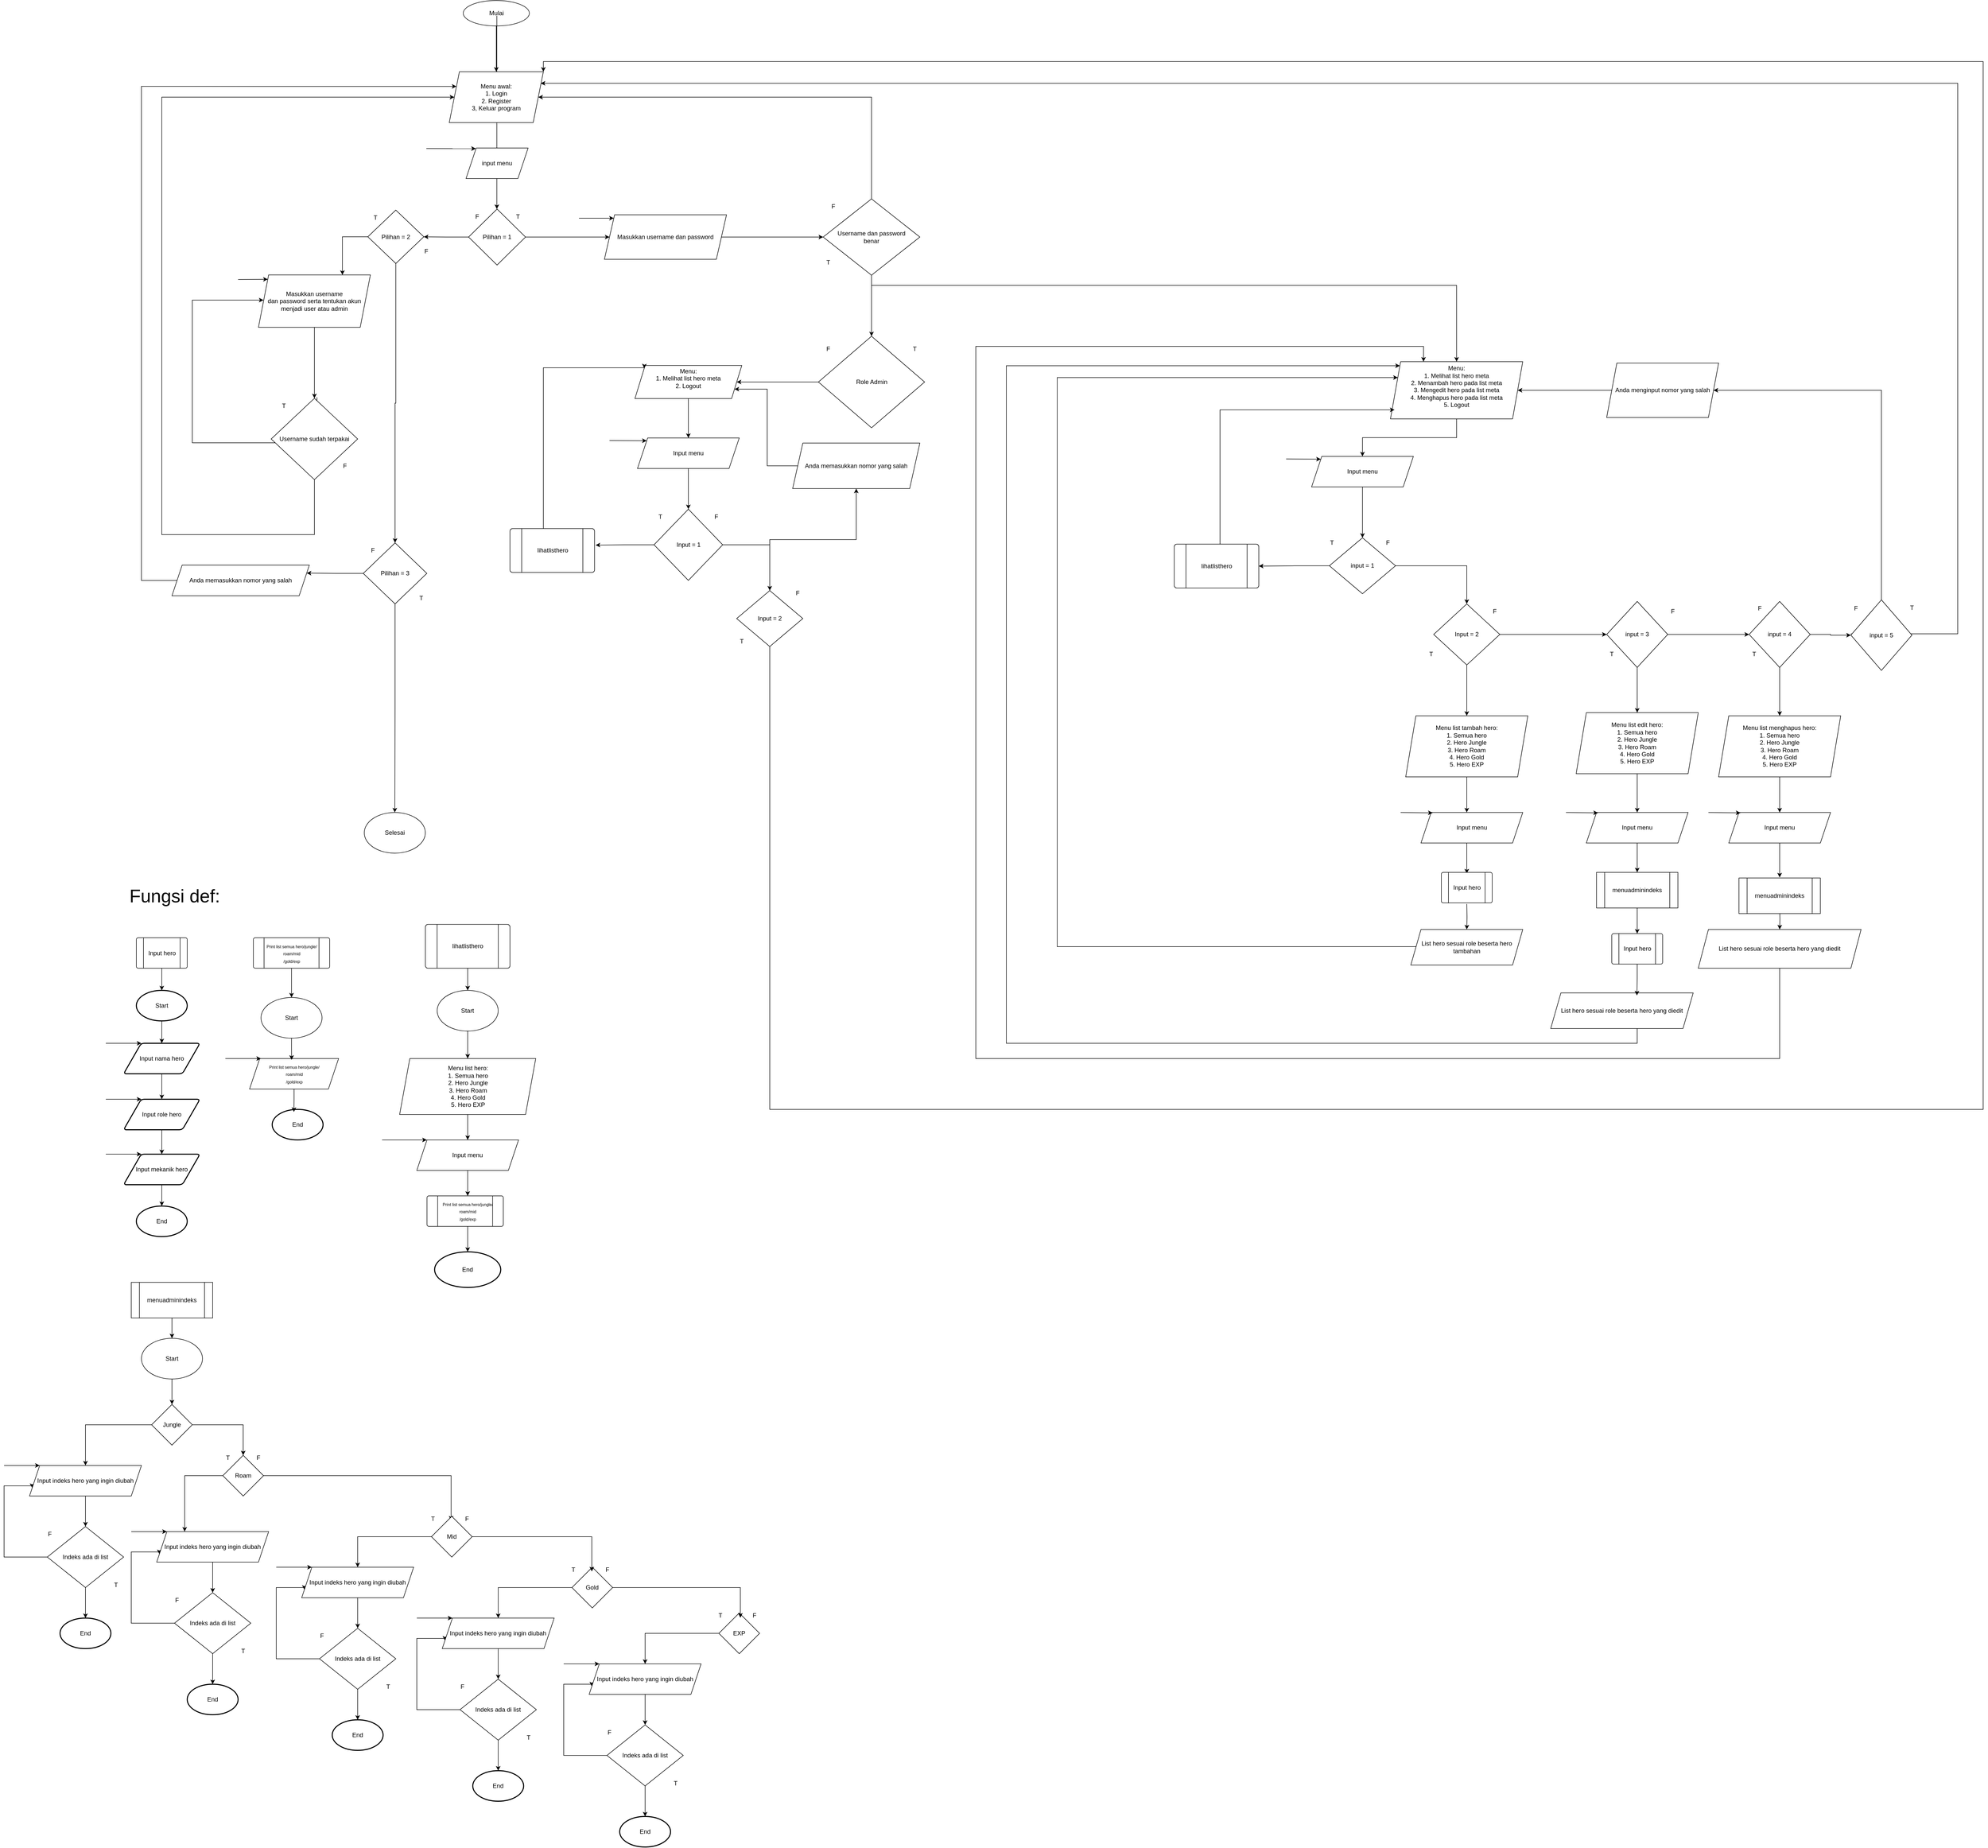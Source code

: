 <mxfile version="24.7.17">
  <diagram id="C5RBs43oDa-KdzZeNtuy" name="Page-1">
    <mxGraphModel dx="4594" dy="1347" grid="1" gridSize="10" guides="1" tooltips="1" connect="1" arrows="1" fold="1" page="1" pageScale="1" pageWidth="827" pageHeight="1169" math="0" shadow="0">
      <root>
        <mxCell id="WIyWlLk6GJQsqaUBKTNV-0" />
        <mxCell id="WIyWlLk6GJQsqaUBKTNV-1" parent="WIyWlLk6GJQsqaUBKTNV-0" />
        <mxCell id="SujRIby61cQIM5RwpC2A-5" style="edgeStyle=orthogonalEdgeStyle;rounded=0;orthogonalLoop=1;jettySize=auto;html=1;entryX=0.5;entryY=0;entryDx=0;entryDy=0;" parent="WIyWlLk6GJQsqaUBKTNV-1" source="SujRIby61cQIM5RwpC2A-1" target="SujRIby61cQIM5RwpC2A-3" edge="1">
          <mxGeometry relative="1" as="geometry" />
        </mxCell>
        <mxCell id="SujRIby61cQIM5RwpC2A-1" value="Mulai" style="ellipse;whiteSpace=wrap;html=1;" parent="WIyWlLk6GJQsqaUBKTNV-1" vertex="1">
          <mxGeometry x="-37.5" y="10" width="130" height="50" as="geometry" />
        </mxCell>
        <mxCell id="SujRIby61cQIM5RwpC2A-10" style="edgeStyle=orthogonalEdgeStyle;rounded=0;orthogonalLoop=1;jettySize=auto;html=1;entryX=0.5;entryY=0;entryDx=0;entryDy=0;" parent="WIyWlLk6GJQsqaUBKTNV-1" edge="1">
          <mxGeometry relative="1" as="geometry">
            <mxPoint x="28.58" y="40" as="sourcePoint" />
            <mxPoint x="28.58" y="420" as="targetPoint" />
          </mxGeometry>
        </mxCell>
        <mxCell id="SujRIby61cQIM5RwpC2A-3" value="&lt;div&gt;&lt;span style=&quot;background-color: initial;&quot;&gt;Menu awal:&lt;/span&gt;&lt;br&gt;&lt;/div&gt;&lt;div&gt;1. Login&lt;/div&gt;&lt;div&gt;2. Register&lt;/div&gt;&lt;div&gt;3, Keluar program&lt;/div&gt;" style="shape=parallelogram;perimeter=parallelogramPerimeter;whiteSpace=wrap;html=1;fixedSize=1;" parent="WIyWlLk6GJQsqaUBKTNV-1" vertex="1">
          <mxGeometry x="-65" y="150" width="185" height="100" as="geometry" />
        </mxCell>
        <mxCell id="SujRIby61cQIM5RwpC2A-16" value="input menu" style="shape=parallelogram;perimeter=parallelogramPerimeter;whiteSpace=wrap;html=1;fixedSize=1;" parent="WIyWlLk6GJQsqaUBKTNV-1" vertex="1">
          <mxGeometry x="-32" y="300" width="122" height="60" as="geometry" />
        </mxCell>
        <mxCell id="SujRIby61cQIM5RwpC2A-17" value="" style="endArrow=classic;html=1;rounded=0;entryX=0.158;entryY=0.019;entryDx=0;entryDy=0;entryPerimeter=0;" parent="WIyWlLk6GJQsqaUBKTNV-1" target="SujRIby61cQIM5RwpC2A-16" edge="1">
          <mxGeometry width="50" height="50" relative="1" as="geometry">
            <mxPoint x="-110" y="301" as="sourcePoint" />
            <mxPoint x="-40" y="280" as="targetPoint" />
          </mxGeometry>
        </mxCell>
        <mxCell id="znclABgi2BFPKexRemwQ-11" style="edgeStyle=orthogonalEdgeStyle;rounded=0;orthogonalLoop=1;jettySize=auto;html=1;exitX=0;exitY=0.5;exitDx=0;exitDy=0;" parent="WIyWlLk6GJQsqaUBKTNV-1" source="SujRIby61cQIM5RwpC2A-18" target="SujRIby61cQIM5RwpC2A-21" edge="1">
          <mxGeometry relative="1" as="geometry" />
        </mxCell>
        <mxCell id="znclABgi2BFPKexRemwQ-14" style="edgeStyle=orthogonalEdgeStyle;rounded=0;orthogonalLoop=1;jettySize=auto;html=1;" parent="WIyWlLk6GJQsqaUBKTNV-1" source="SujRIby61cQIM5RwpC2A-18" target="znclABgi2BFPKexRemwQ-13" edge="1">
          <mxGeometry relative="1" as="geometry" />
        </mxCell>
        <mxCell id="SujRIby61cQIM5RwpC2A-18" value="Pilihan = 1" style="rhombus;whiteSpace=wrap;html=1;" parent="WIyWlLk6GJQsqaUBKTNV-1" vertex="1">
          <mxGeometry x="-27" y="420" width="112" height="110" as="geometry" />
        </mxCell>
        <mxCell id="SujRIby61cQIM5RwpC2A-19" value="T" style="text;html=1;align=center;verticalAlign=middle;whiteSpace=wrap;rounded=0;" parent="WIyWlLk6GJQsqaUBKTNV-1" vertex="1">
          <mxGeometry x="40" y="420" width="60" height="30" as="geometry" />
        </mxCell>
        <mxCell id="SujRIby61cQIM5RwpC2A-20" value="F" style="text;html=1;align=center;verticalAlign=middle;whiteSpace=wrap;rounded=0;" parent="WIyWlLk6GJQsqaUBKTNV-1" vertex="1">
          <mxGeometry x="-40" y="420" width="60" height="30" as="geometry" />
        </mxCell>
        <mxCell id="znclABgi2BFPKexRemwQ-156" style="edgeStyle=orthogonalEdgeStyle;rounded=0;orthogonalLoop=1;jettySize=auto;html=1;" parent="WIyWlLk6GJQsqaUBKTNV-1" source="f06vRgXJLZa4It2unBZa-2" target="znclABgi2BFPKexRemwQ-155" edge="1">
          <mxGeometry relative="1" as="geometry" />
        </mxCell>
        <mxCell id="f06vRgXJLZa4It2unBZa-3" style="edgeStyle=orthogonalEdgeStyle;rounded=0;orthogonalLoop=1;jettySize=auto;html=1;exitX=0;exitY=0.5;exitDx=0;exitDy=0;entryX=0.75;entryY=0;entryDx=0;entryDy=0;" parent="WIyWlLk6GJQsqaUBKTNV-1" source="SujRIby61cQIM5RwpC2A-21" target="SujRIby61cQIM5RwpC2A-24" edge="1">
          <mxGeometry relative="1" as="geometry" />
        </mxCell>
        <mxCell id="SujRIby61cQIM5RwpC2A-21" value="Pilihan = 2" style="rhombus;whiteSpace=wrap;html=1;" parent="WIyWlLk6GJQsqaUBKTNV-1" vertex="1">
          <mxGeometry x="-225" y="422" width="110" height="105" as="geometry" />
        </mxCell>
        <mxCell id="znclABgi2BFPKexRemwQ-55" style="edgeStyle=orthogonalEdgeStyle;rounded=0;orthogonalLoop=1;jettySize=auto;html=1;" parent="WIyWlLk6GJQsqaUBKTNV-1" source="SujRIby61cQIM5RwpC2A-24" target="znclABgi2BFPKexRemwQ-54" edge="1">
          <mxGeometry relative="1" as="geometry" />
        </mxCell>
        <mxCell id="SujRIby61cQIM5RwpC2A-24" value="Masukkan username&lt;div&gt;dan password serta tentukan akun menjadi user atau admin&lt;/div&gt;" style="shape=parallelogram;perimeter=parallelogramPerimeter;whiteSpace=wrap;html=1;fixedSize=1;" parent="WIyWlLk6GJQsqaUBKTNV-1" vertex="1">
          <mxGeometry x="-440" y="549.5" width="220" height="103" as="geometry" />
        </mxCell>
        <mxCell id="znclABgi2BFPKexRemwQ-1" value="" style="endArrow=classic;html=1;rounded=0;entryX=0;entryY=0;entryDx=0;entryDy=0;" parent="WIyWlLk6GJQsqaUBKTNV-1" target="SujRIby61cQIM5RwpC2A-24" edge="1">
          <mxGeometry width="50" height="50" relative="1" as="geometry">
            <mxPoint x="-480" y="558.5" as="sourcePoint" />
            <mxPoint x="-430" y="519.5" as="targetPoint" />
            <Array as="points" />
          </mxGeometry>
        </mxCell>
        <mxCell id="znclABgi2BFPKexRemwQ-23" style="edgeStyle=orthogonalEdgeStyle;rounded=0;orthogonalLoop=1;jettySize=auto;html=1;exitX=1;exitY=0.5;exitDx=0;exitDy=0;" parent="WIyWlLk6GJQsqaUBKTNV-1" source="znclABgi2BFPKexRemwQ-13" target="znclABgi2BFPKexRemwQ-22" edge="1">
          <mxGeometry relative="1" as="geometry">
            <mxPoint x="590.0" y="474.778" as="targetPoint" />
          </mxGeometry>
        </mxCell>
        <mxCell id="znclABgi2BFPKexRemwQ-13" value="Masukkan username dan password" style="shape=parallelogram;perimeter=parallelogramPerimeter;whiteSpace=wrap;html=1;fixedSize=1;" parent="WIyWlLk6GJQsqaUBKTNV-1" vertex="1">
          <mxGeometry x="240" y="431.25" width="240" height="87.5" as="geometry" />
        </mxCell>
        <mxCell id="znclABgi2BFPKexRemwQ-15" value="" style="endArrow=classic;html=1;rounded=0;entryX=0;entryY=0;entryDx=0;entryDy=0;" parent="WIyWlLk6GJQsqaUBKTNV-1" target="znclABgi2BFPKexRemwQ-13" edge="1">
          <mxGeometry width="50" height="50" relative="1" as="geometry">
            <mxPoint x="190" y="438" as="sourcePoint" />
            <mxPoint x="150" y="390" as="targetPoint" />
          </mxGeometry>
        </mxCell>
        <mxCell id="znclABgi2BFPKexRemwQ-26" style="edgeStyle=orthogonalEdgeStyle;rounded=0;orthogonalLoop=1;jettySize=auto;html=1;entryX=1;entryY=0.5;entryDx=0;entryDy=0;" parent="WIyWlLk6GJQsqaUBKTNV-1" source="znclABgi2BFPKexRemwQ-22" target="SujRIby61cQIM5RwpC2A-3" edge="1">
          <mxGeometry relative="1" as="geometry">
            <Array as="points">
              <mxPoint x="765" y="200" />
            </Array>
          </mxGeometry>
        </mxCell>
        <mxCell id="znclABgi2BFPKexRemwQ-28" style="edgeStyle=orthogonalEdgeStyle;rounded=0;orthogonalLoop=1;jettySize=auto;html=1;exitX=0.5;exitY=1;exitDx=0;exitDy=0;" parent="WIyWlLk6GJQsqaUBKTNV-1" source="znclABgi2BFPKexRemwQ-22" target="znclABgi2BFPKexRemwQ-27" edge="1">
          <mxGeometry relative="1" as="geometry" />
        </mxCell>
        <mxCell id="znclABgi2BFPKexRemwQ-22" value="Username dan password&lt;div&gt;benar&lt;/div&gt;" style="rhombus;whiteSpace=wrap;html=1;" parent="WIyWlLk6GJQsqaUBKTNV-1" vertex="1">
          <mxGeometry x="670" y="400" width="190" height="150" as="geometry" />
        </mxCell>
        <mxCell id="znclABgi2BFPKexRemwQ-24" value="T" style="text;html=1;align=center;verticalAlign=middle;whiteSpace=wrap;rounded=0;" parent="WIyWlLk6GJQsqaUBKTNV-1" vertex="1">
          <mxGeometry x="650" y="510" width="60" height="30" as="geometry" />
        </mxCell>
        <mxCell id="znclABgi2BFPKexRemwQ-25" value="F" style="text;html=1;align=center;verticalAlign=middle;whiteSpace=wrap;rounded=0;" parent="WIyWlLk6GJQsqaUBKTNV-1" vertex="1">
          <mxGeometry x="660" y="400" width="60" height="30" as="geometry" />
        </mxCell>
        <mxCell id="znclABgi2BFPKexRemwQ-32" style="edgeStyle=orthogonalEdgeStyle;rounded=0;orthogonalLoop=1;jettySize=auto;html=1;exitX=0;exitY=0.5;exitDx=0;exitDy=0;entryX=1;entryY=0.5;entryDx=0;entryDy=0;" parent="WIyWlLk6GJQsqaUBKTNV-1" source="znclABgi2BFPKexRemwQ-27" target="znclABgi2BFPKexRemwQ-31" edge="1">
          <mxGeometry relative="1" as="geometry" />
        </mxCell>
        <mxCell id="znclABgi2BFPKexRemwQ-108" style="edgeStyle=orthogonalEdgeStyle;rounded=0;orthogonalLoop=1;jettySize=auto;html=1;entryX=0.5;entryY=0;entryDx=0;entryDy=0;" parent="WIyWlLk6GJQsqaUBKTNV-1" source="znclABgi2BFPKexRemwQ-27" target="znclABgi2BFPKexRemwQ-68" edge="1">
          <mxGeometry relative="1" as="geometry">
            <Array as="points">
              <mxPoint x="870" y="570" />
              <mxPoint x="1565" y="570" />
            </Array>
          </mxGeometry>
        </mxCell>
        <mxCell id="znclABgi2BFPKexRemwQ-27" value="Role Admin" style="rhombus;whiteSpace=wrap;html=1;" parent="WIyWlLk6GJQsqaUBKTNV-1" vertex="1">
          <mxGeometry x="660.63" y="670" width="208.75" height="180" as="geometry" />
        </mxCell>
        <mxCell id="znclABgi2BFPKexRemwQ-29" value="T" style="text;html=1;align=center;verticalAlign=middle;whiteSpace=wrap;rounded=0;" parent="WIyWlLk6GJQsqaUBKTNV-1" vertex="1">
          <mxGeometry x="820" y="680" width="60" height="30" as="geometry" />
        </mxCell>
        <mxCell id="znclABgi2BFPKexRemwQ-30" value="F" style="text;html=1;align=center;verticalAlign=middle;whiteSpace=wrap;rounded=0;" parent="WIyWlLk6GJQsqaUBKTNV-1" vertex="1">
          <mxGeometry x="650" y="680" width="60" height="30" as="geometry" />
        </mxCell>
        <mxCell id="znclABgi2BFPKexRemwQ-34" style="edgeStyle=orthogonalEdgeStyle;rounded=0;orthogonalLoop=1;jettySize=auto;html=1;exitX=0.5;exitY=1;exitDx=0;exitDy=0;entryX=0.5;entryY=0;entryDx=0;entryDy=0;" parent="WIyWlLk6GJQsqaUBKTNV-1" source="znclABgi2BFPKexRemwQ-31" target="znclABgi2BFPKexRemwQ-33" edge="1">
          <mxGeometry relative="1" as="geometry" />
        </mxCell>
        <mxCell id="znclABgi2BFPKexRemwQ-31" value="Menu:&lt;div&gt;1. Melihat list hero meta&lt;/div&gt;&lt;div&gt;2. Logout&lt;/div&gt;&lt;div&gt;&lt;br&gt;&lt;/div&gt;" style="shape=parallelogram;perimeter=parallelogramPerimeter;whiteSpace=wrap;html=1;fixedSize=1;" parent="WIyWlLk6GJQsqaUBKTNV-1" vertex="1">
          <mxGeometry x="300" y="727.5" width="210" height="65" as="geometry" />
        </mxCell>
        <mxCell id="znclABgi2BFPKexRemwQ-38" style="edgeStyle=orthogonalEdgeStyle;rounded=0;orthogonalLoop=1;jettySize=auto;html=1;exitX=0.5;exitY=1;exitDx=0;exitDy=0;entryX=0.5;entryY=0;entryDx=0;entryDy=0;" parent="WIyWlLk6GJQsqaUBKTNV-1" source="znclABgi2BFPKexRemwQ-33" target="znclABgi2BFPKexRemwQ-37" edge="1">
          <mxGeometry relative="1" as="geometry" />
        </mxCell>
        <mxCell id="znclABgi2BFPKexRemwQ-33" value="Input menu" style="shape=parallelogram;perimeter=parallelogramPerimeter;whiteSpace=wrap;html=1;fixedSize=1;" parent="WIyWlLk6GJQsqaUBKTNV-1" vertex="1">
          <mxGeometry x="305" y="870" width="200" height="60" as="geometry" />
        </mxCell>
        <mxCell id="znclABgi2BFPKexRemwQ-35" style="edgeStyle=orthogonalEdgeStyle;rounded=0;orthogonalLoop=1;jettySize=auto;html=1;exitX=0.5;exitY=1;exitDx=0;exitDy=0;" parent="WIyWlLk6GJQsqaUBKTNV-1" source="znclABgi2BFPKexRemwQ-31" target="znclABgi2BFPKexRemwQ-31" edge="1">
          <mxGeometry relative="1" as="geometry" />
        </mxCell>
        <mxCell id="znclABgi2BFPKexRemwQ-36" value="" style="endArrow=classic;html=1;rounded=0;entryX=0;entryY=0;entryDx=0;entryDy=0;" parent="WIyWlLk6GJQsqaUBKTNV-1" target="znclABgi2BFPKexRemwQ-33" edge="1">
          <mxGeometry width="50" height="50" relative="1" as="geometry">
            <mxPoint x="250" y="875" as="sourcePoint" />
            <mxPoint x="200" y="870" as="targetPoint" />
          </mxGeometry>
        </mxCell>
        <mxCell id="znclABgi2BFPKexRemwQ-51" style="edgeStyle=orthogonalEdgeStyle;rounded=0;orthogonalLoop=1;jettySize=auto;html=1;" parent="WIyWlLk6GJQsqaUBKTNV-1" source="znclABgi2BFPKexRemwQ-37" target="znclABgi2BFPKexRemwQ-50" edge="1">
          <mxGeometry relative="1" as="geometry" />
        </mxCell>
        <mxCell id="znclABgi2BFPKexRemwQ-37" value="Input = 1" style="rhombus;whiteSpace=wrap;html=1;" parent="WIyWlLk6GJQsqaUBKTNV-1" vertex="1">
          <mxGeometry x="337.5" y="1010" width="135" height="140" as="geometry" />
        </mxCell>
        <mxCell id="znclABgi2BFPKexRemwQ-47" value="F" style="text;html=1;align=center;verticalAlign=middle;whiteSpace=wrap;rounded=0;" parent="WIyWlLk6GJQsqaUBKTNV-1" vertex="1">
          <mxGeometry x="-140" y="488.25" width="60" height="30" as="geometry" />
        </mxCell>
        <mxCell id="znclABgi2BFPKexRemwQ-49" value="T" style="text;html=1;align=center;verticalAlign=middle;whiteSpace=wrap;rounded=0;" parent="WIyWlLk6GJQsqaUBKTNV-1" vertex="1">
          <mxGeometry x="-240" y="422" width="60" height="30" as="geometry" />
        </mxCell>
        <mxCell id="znclABgi2BFPKexRemwQ-65" style="edgeStyle=orthogonalEdgeStyle;rounded=0;orthogonalLoop=1;jettySize=auto;html=1;entryX=0.5;entryY=1;entryDx=0;entryDy=0;" parent="WIyWlLk6GJQsqaUBKTNV-1" source="znclABgi2BFPKexRemwQ-50" target="znclABgi2BFPKexRemwQ-64" edge="1">
          <mxGeometry relative="1" as="geometry" />
        </mxCell>
        <mxCell id="f06vRgXJLZa4It2unBZa-1" style="edgeStyle=orthogonalEdgeStyle;rounded=0;orthogonalLoop=1;jettySize=auto;html=1;entryX=1;entryY=0;entryDx=0;entryDy=0;" parent="WIyWlLk6GJQsqaUBKTNV-1" source="znclABgi2BFPKexRemwQ-50" target="SujRIby61cQIM5RwpC2A-3" edge="1">
          <mxGeometry relative="1" as="geometry">
            <Array as="points">
              <mxPoint x="565" y="2190" />
              <mxPoint x="2950" y="2190" />
              <mxPoint x="2950" y="130" />
              <mxPoint x="120" y="130" />
            </Array>
          </mxGeometry>
        </mxCell>
        <mxCell id="znclABgi2BFPKexRemwQ-50" value="Input = 2" style="rhombus;whiteSpace=wrap;html=1;" parent="WIyWlLk6GJQsqaUBKTNV-1" vertex="1">
          <mxGeometry x="500" y="1170" width="130" height="110" as="geometry" />
        </mxCell>
        <mxCell id="znclABgi2BFPKexRemwQ-52" value="F" style="text;html=1;align=center;verticalAlign=middle;whiteSpace=wrap;rounded=0;" parent="WIyWlLk6GJQsqaUBKTNV-1" vertex="1">
          <mxGeometry x="430" y="1010" width="60" height="30" as="geometry" />
        </mxCell>
        <mxCell id="znclABgi2BFPKexRemwQ-53" value="T" style="text;html=1;align=center;verticalAlign=middle;whiteSpace=wrap;rounded=0;" parent="WIyWlLk6GJQsqaUBKTNV-1" vertex="1">
          <mxGeometry x="320" y="1010" width="60" height="30" as="geometry" />
        </mxCell>
        <mxCell id="znclABgi2BFPKexRemwQ-58" style="edgeStyle=orthogonalEdgeStyle;rounded=0;orthogonalLoop=1;jettySize=auto;html=1;entryX=0;entryY=0.5;entryDx=0;entryDy=0;" parent="WIyWlLk6GJQsqaUBKTNV-1" edge="1">
          <mxGeometry relative="1" as="geometry">
            <mxPoint x="-325.0" y="790.0" as="sourcePoint" />
            <mxPoint x="-430" y="599" as="targetPoint" />
            <Array as="points">
              <mxPoint x="-325" y="879.5" />
              <mxPoint x="-570" y="879.5" />
              <mxPoint x="-570" y="599.5" />
            </Array>
          </mxGeometry>
        </mxCell>
        <mxCell id="znclABgi2BFPKexRemwQ-62" style="edgeStyle=orthogonalEdgeStyle;rounded=0;orthogonalLoop=1;jettySize=auto;html=1;entryX=0;entryY=0.5;entryDx=0;entryDy=0;" parent="WIyWlLk6GJQsqaUBKTNV-1" source="znclABgi2BFPKexRemwQ-54" target="SujRIby61cQIM5RwpC2A-3" edge="1">
          <mxGeometry relative="1" as="geometry">
            <Array as="points">
              <mxPoint x="-330" y="1060" />
              <mxPoint x="-630" y="1060" />
              <mxPoint x="-630" y="200" />
            </Array>
          </mxGeometry>
        </mxCell>
        <mxCell id="znclABgi2BFPKexRemwQ-54" value="Username sudah terpakai" style="rhombus;whiteSpace=wrap;html=1;" parent="WIyWlLk6GJQsqaUBKTNV-1" vertex="1">
          <mxGeometry x="-415" y="792" width="170" height="160" as="geometry" />
        </mxCell>
        <mxCell id="znclABgi2BFPKexRemwQ-56" value="F" style="text;html=1;align=center;verticalAlign=middle;whiteSpace=wrap;rounded=0;" parent="WIyWlLk6GJQsqaUBKTNV-1" vertex="1">
          <mxGeometry x="-300" y="909.5" width="60" height="30" as="geometry" />
        </mxCell>
        <mxCell id="znclABgi2BFPKexRemwQ-57" value="T" style="text;html=1;align=center;verticalAlign=middle;whiteSpace=wrap;rounded=0;" parent="WIyWlLk6GJQsqaUBKTNV-1" vertex="1">
          <mxGeometry x="-420" y="792" width="60" height="30" as="geometry" />
        </mxCell>
        <mxCell id="znclABgi2BFPKexRemwQ-63" value="F" style="text;html=1;align=center;verticalAlign=middle;whiteSpace=wrap;rounded=0;" parent="WIyWlLk6GJQsqaUBKTNV-1" vertex="1">
          <mxGeometry x="590" y="1160" width="60" height="30" as="geometry" />
        </mxCell>
        <mxCell id="znclABgi2BFPKexRemwQ-67" style="edgeStyle=orthogonalEdgeStyle;rounded=0;orthogonalLoop=1;jettySize=auto;html=1;entryX=1;entryY=0.75;entryDx=0;entryDy=0;" parent="WIyWlLk6GJQsqaUBKTNV-1" source="znclABgi2BFPKexRemwQ-64" target="znclABgi2BFPKexRemwQ-31" edge="1">
          <mxGeometry relative="1" as="geometry">
            <Array as="points">
              <mxPoint x="560" y="925" />
              <mxPoint x="560" y="774" />
            </Array>
          </mxGeometry>
        </mxCell>
        <mxCell id="znclABgi2BFPKexRemwQ-64" value="Anda memasukkan nomor yang salah" style="shape=parallelogram;perimeter=parallelogramPerimeter;whiteSpace=wrap;html=1;fixedSize=1;" parent="WIyWlLk6GJQsqaUBKTNV-1" vertex="1">
          <mxGeometry x="610" y="880" width="250" height="89.5" as="geometry" />
        </mxCell>
        <mxCell id="znclABgi2BFPKexRemwQ-74" style="edgeStyle=orthogonalEdgeStyle;rounded=0;orthogonalLoop=1;jettySize=auto;html=1;" parent="WIyWlLk6GJQsqaUBKTNV-1" source="znclABgi2BFPKexRemwQ-68" target="znclABgi2BFPKexRemwQ-72" edge="1">
          <mxGeometry relative="1" as="geometry" />
        </mxCell>
        <mxCell id="znclABgi2BFPKexRemwQ-68" value="Menu:&lt;div&gt;1. Melihat list hero meta&lt;/div&gt;&lt;div&gt;2. Menambah hero pada list meta&lt;/div&gt;&lt;div&gt;3. Mengedit hero pada list meta&lt;/div&gt;&lt;div&gt;4. Menghapus hero pada list meta&lt;/div&gt;&lt;div&gt;5. Logout&lt;/div&gt;&lt;div&gt;&lt;br&gt;&lt;/div&gt;" style="shape=parallelogram;perimeter=parallelogramPerimeter;whiteSpace=wrap;html=1;fixedSize=1;" parent="WIyWlLk6GJQsqaUBKTNV-1" vertex="1">
          <mxGeometry x="1785" y="720" width="260" height="112.5" as="geometry" />
        </mxCell>
        <mxCell id="znclABgi2BFPKexRemwQ-76" style="edgeStyle=orthogonalEdgeStyle;rounded=0;orthogonalLoop=1;jettySize=auto;html=1;entryX=0.5;entryY=0;entryDx=0;entryDy=0;" parent="WIyWlLk6GJQsqaUBKTNV-1" source="znclABgi2BFPKexRemwQ-72" target="znclABgi2BFPKexRemwQ-75" edge="1">
          <mxGeometry relative="1" as="geometry" />
        </mxCell>
        <mxCell id="znclABgi2BFPKexRemwQ-72" value="Input menu" style="shape=parallelogram;perimeter=parallelogramPerimeter;whiteSpace=wrap;html=1;fixedSize=1;" parent="WIyWlLk6GJQsqaUBKTNV-1" vertex="1">
          <mxGeometry x="1630" y="906.25" width="200" height="60" as="geometry" />
        </mxCell>
        <mxCell id="znclABgi2BFPKexRemwQ-73" value="" style="endArrow=classic;html=1;rounded=0;entryX=0;entryY=0;entryDx=0;entryDy=0;" parent="WIyWlLk6GJQsqaUBKTNV-1" target="znclABgi2BFPKexRemwQ-72" edge="1">
          <mxGeometry width="50" height="50" relative="1" as="geometry">
            <mxPoint x="1580" y="911.25" as="sourcePoint" />
            <mxPoint x="1530" y="895.75" as="targetPoint" />
          </mxGeometry>
        </mxCell>
        <mxCell id="znclABgi2BFPKexRemwQ-95" style="edgeStyle=orthogonalEdgeStyle;rounded=0;orthogonalLoop=1;jettySize=auto;html=1;" parent="WIyWlLk6GJQsqaUBKTNV-1" source="znclABgi2BFPKexRemwQ-75" target="znclABgi2BFPKexRemwQ-94" edge="1">
          <mxGeometry relative="1" as="geometry" />
        </mxCell>
        <mxCell id="AtoXRrAh8PI-e4CHLcn1-75" style="edgeStyle=orthogonalEdgeStyle;rounded=0;orthogonalLoop=1;jettySize=auto;html=1;entryX=1;entryY=0.5;entryDx=0;entryDy=0;" edge="1" parent="WIyWlLk6GJQsqaUBKTNV-1" source="znclABgi2BFPKexRemwQ-75" target="AtoXRrAh8PI-e4CHLcn1-73">
          <mxGeometry relative="1" as="geometry" />
        </mxCell>
        <mxCell id="znclABgi2BFPKexRemwQ-75" value="input = 1" style="rhombus;whiteSpace=wrap;html=1;" parent="WIyWlLk6GJQsqaUBKTNV-1" vertex="1">
          <mxGeometry x="1665" y="1066.25" width="130" height="110" as="geometry" />
        </mxCell>
        <mxCell id="znclABgi2BFPKexRemwQ-91" value="T" style="text;html=1;align=center;verticalAlign=middle;whiteSpace=wrap;rounded=0;" parent="WIyWlLk6GJQsqaUBKTNV-1" vertex="1">
          <mxGeometry x="480" y="1255" width="60" height="30" as="geometry" />
        </mxCell>
        <mxCell id="znclABgi2BFPKexRemwQ-92" value="F" style="text;html=1;align=center;verticalAlign=middle;whiteSpace=wrap;rounded=0;" parent="WIyWlLk6GJQsqaUBKTNV-1" vertex="1">
          <mxGeometry x="1750" y="1061.25" width="60" height="30" as="geometry" />
        </mxCell>
        <mxCell id="znclABgi2BFPKexRemwQ-93" value="T" style="text;html=1;align=center;verticalAlign=middle;whiteSpace=wrap;rounded=0;" parent="WIyWlLk6GJQsqaUBKTNV-1" vertex="1">
          <mxGeometry x="1835" y="1280" width="60" height="30" as="geometry" />
        </mxCell>
        <mxCell id="znclABgi2BFPKexRemwQ-97" style="edgeStyle=orthogonalEdgeStyle;rounded=0;orthogonalLoop=1;jettySize=auto;html=1;entryX=0.5;entryY=0;entryDx=0;entryDy=0;" parent="WIyWlLk6GJQsqaUBKTNV-1" source="znclABgi2BFPKexRemwQ-94" target="znclABgi2BFPKexRemwQ-96" edge="1">
          <mxGeometry relative="1" as="geometry" />
        </mxCell>
        <mxCell id="znclABgi2BFPKexRemwQ-118" style="edgeStyle=orthogonalEdgeStyle;rounded=0;orthogonalLoop=1;jettySize=auto;html=1;entryX=0;entryY=0.5;entryDx=0;entryDy=0;" parent="WIyWlLk6GJQsqaUBKTNV-1" source="znclABgi2BFPKexRemwQ-94" target="znclABgi2BFPKexRemwQ-117" edge="1">
          <mxGeometry relative="1" as="geometry" />
        </mxCell>
        <mxCell id="znclABgi2BFPKexRemwQ-94" value="Input = 2" style="rhombus;whiteSpace=wrap;html=1;" parent="WIyWlLk6GJQsqaUBKTNV-1" vertex="1">
          <mxGeometry x="1870" y="1196.25" width="130" height="120" as="geometry" />
        </mxCell>
        <mxCell id="znclABgi2BFPKexRemwQ-99" style="edgeStyle=orthogonalEdgeStyle;rounded=0;orthogonalLoop=1;jettySize=auto;html=1;entryX=0.5;entryY=0;entryDx=0;entryDy=0;" parent="WIyWlLk6GJQsqaUBKTNV-1" source="znclABgi2BFPKexRemwQ-96" edge="1">
          <mxGeometry relative="1" as="geometry">
            <mxPoint x="1935" y="1606.25" as="targetPoint" />
          </mxGeometry>
        </mxCell>
        <mxCell id="znclABgi2BFPKexRemwQ-96" value="Menu list tambah hero:&lt;br&gt;1. Semua hero&lt;div&gt;2. Hero Jungle&lt;/div&gt;&lt;div&gt;3. Hero Roam&lt;/div&gt;&lt;div&gt;4. Hero Gold&lt;/div&gt;&lt;div&gt;5. Hero EXP&lt;/div&gt;" style="shape=parallelogram;perimeter=parallelogramPerimeter;whiteSpace=wrap;html=1;fixedSize=1;" parent="WIyWlLk6GJQsqaUBKTNV-1" vertex="1">
          <mxGeometry x="1815" y="1416.25" width="240" height="120" as="geometry" />
        </mxCell>
        <mxCell id="znclABgi2BFPKexRemwQ-101" style="edgeStyle=orthogonalEdgeStyle;rounded=0;orthogonalLoop=1;jettySize=auto;html=1;entryX=0.5;entryY=0;entryDx=0;entryDy=0;" parent="WIyWlLk6GJQsqaUBKTNV-1" edge="1">
          <mxGeometry relative="1" as="geometry">
            <mxPoint x="1935" y="1666.25" as="sourcePoint" />
            <mxPoint x="1935" y="1726.25" as="targetPoint" />
          </mxGeometry>
        </mxCell>
        <mxCell id="znclABgi2BFPKexRemwQ-107" style="edgeStyle=orthogonalEdgeStyle;rounded=0;orthogonalLoop=1;jettySize=auto;html=1;entryX=0.5;entryY=0;entryDx=0;entryDy=0;" parent="WIyWlLk6GJQsqaUBKTNV-1" target="znclABgi2BFPKexRemwQ-106" edge="1">
          <mxGeometry relative="1" as="geometry">
            <mxPoint x="1935" y="1786.25" as="sourcePoint" />
          </mxGeometry>
        </mxCell>
        <mxCell id="znclABgi2BFPKexRemwQ-111" style="edgeStyle=orthogonalEdgeStyle;rounded=0;orthogonalLoop=1;jettySize=auto;html=1;entryX=0;entryY=0.25;entryDx=0;entryDy=0;exitX=0;exitY=0.5;exitDx=0;exitDy=0;" parent="WIyWlLk6GJQsqaUBKTNV-1" source="znclABgi2BFPKexRemwQ-106" target="znclABgi2BFPKexRemwQ-68" edge="1">
          <mxGeometry relative="1" as="geometry">
            <mxPoint x="1700" y="1870" as="sourcePoint" />
            <Array as="points">
              <mxPoint x="1130" y="1870" />
              <mxPoint x="1130" y="751" />
            </Array>
          </mxGeometry>
        </mxCell>
        <mxCell id="znclABgi2BFPKexRemwQ-106" value="List hero sesuai role beserta hero tambahan" style="shape=parallelogram;perimeter=parallelogramPerimeter;whiteSpace=wrap;html=1;fixedSize=1;" parent="WIyWlLk6GJQsqaUBKTNV-1" vertex="1">
          <mxGeometry x="1825" y="1836.25" width="220" height="70" as="geometry" />
        </mxCell>
        <mxCell id="znclABgi2BFPKexRemwQ-112" value="T" style="text;html=1;align=center;verticalAlign=middle;whiteSpace=wrap;rounded=0;" parent="WIyWlLk6GJQsqaUBKTNV-1" vertex="1">
          <mxGeometry x="1640" y="1061.25" width="60" height="30" as="geometry" />
        </mxCell>
        <mxCell id="znclABgi2BFPKexRemwQ-113" value="F" style="text;html=1;align=center;verticalAlign=middle;whiteSpace=wrap;rounded=0;" parent="WIyWlLk6GJQsqaUBKTNV-1" vertex="1">
          <mxGeometry x="1960" y="1196.25" width="60" height="30" as="geometry" />
        </mxCell>
        <mxCell id="znclABgi2BFPKexRemwQ-120" style="edgeStyle=orthogonalEdgeStyle;rounded=0;orthogonalLoop=1;jettySize=auto;html=1;entryX=0.5;entryY=0;entryDx=0;entryDy=0;" parent="WIyWlLk6GJQsqaUBKTNV-1" source="znclABgi2BFPKexRemwQ-117" target="znclABgi2BFPKexRemwQ-119" edge="1">
          <mxGeometry relative="1" as="geometry" />
        </mxCell>
        <mxCell id="znclABgi2BFPKexRemwQ-132" style="edgeStyle=orthogonalEdgeStyle;rounded=0;orthogonalLoop=1;jettySize=auto;html=1;entryX=0;entryY=0.5;entryDx=0;entryDy=0;" parent="WIyWlLk6GJQsqaUBKTNV-1" source="znclABgi2BFPKexRemwQ-117" target="znclABgi2BFPKexRemwQ-131" edge="1">
          <mxGeometry relative="1" as="geometry" />
        </mxCell>
        <mxCell id="znclABgi2BFPKexRemwQ-117" value="input = 3" style="rhombus;whiteSpace=wrap;html=1;" parent="WIyWlLk6GJQsqaUBKTNV-1" vertex="1">
          <mxGeometry x="2210" y="1191.37" width="120" height="129.75" as="geometry" />
        </mxCell>
        <mxCell id="znclABgi2BFPKexRemwQ-124" style="edgeStyle=orthogonalEdgeStyle;rounded=0;orthogonalLoop=1;jettySize=auto;html=1;entryX=0.5;entryY=0;entryDx=0;entryDy=0;" parent="WIyWlLk6GJQsqaUBKTNV-1" source="znclABgi2BFPKexRemwQ-119" target="znclABgi2BFPKexRemwQ-121" edge="1">
          <mxGeometry relative="1" as="geometry" />
        </mxCell>
        <mxCell id="znclABgi2BFPKexRemwQ-119" value="Menu list edit hero:&lt;br&gt;1. Semua hero&lt;div&gt;2. Hero Jungle&lt;/div&gt;&lt;div&gt;3. Hero Roam&lt;/div&gt;&lt;div&gt;4. Hero Gold&lt;/div&gt;&lt;div&gt;5. Hero EXP&lt;/div&gt;" style="shape=parallelogram;perimeter=parallelogramPerimeter;whiteSpace=wrap;html=1;fixedSize=1;" parent="WIyWlLk6GJQsqaUBKTNV-1" vertex="1">
          <mxGeometry x="2150" y="1410" width="240" height="120" as="geometry" />
        </mxCell>
        <mxCell id="znclABgi2BFPKexRemwQ-127" style="edgeStyle=orthogonalEdgeStyle;rounded=0;orthogonalLoop=1;jettySize=auto;html=1;" parent="WIyWlLk6GJQsqaUBKTNV-1" source="znclABgi2BFPKexRemwQ-121" edge="1">
          <mxGeometry relative="1" as="geometry">
            <mxPoint x="2270" y="1724" as="targetPoint" />
          </mxGeometry>
        </mxCell>
        <mxCell id="znclABgi2BFPKexRemwQ-121" value="Input menu" style="shape=parallelogram;perimeter=parallelogramPerimeter;whiteSpace=wrap;html=1;fixedSize=1;" parent="WIyWlLk6GJQsqaUBKTNV-1" vertex="1">
          <mxGeometry x="2170" y="1606.25" width="200" height="60" as="geometry" />
        </mxCell>
        <mxCell id="znclABgi2BFPKexRemwQ-123" value="" style="endArrow=classic;html=1;rounded=0;entryX=0;entryY=0;entryDx=0;entryDy=0;" parent="WIyWlLk6GJQsqaUBKTNV-1" edge="1">
          <mxGeometry width="50" height="50" relative="1" as="geometry">
            <mxPoint x="2130" y="1606.25" as="sourcePoint" />
            <mxPoint x="2193" y="1607" as="targetPoint" />
          </mxGeometry>
        </mxCell>
        <mxCell id="znclABgi2BFPKexRemwQ-130" style="edgeStyle=orthogonalEdgeStyle;rounded=0;orthogonalLoop=1;jettySize=auto;html=1;entryX=0;entryY=0;entryDx=0;entryDy=0;" parent="WIyWlLk6GJQsqaUBKTNV-1" source="znclABgi2BFPKexRemwQ-128" target="znclABgi2BFPKexRemwQ-68" edge="1">
          <mxGeometry relative="1" as="geometry">
            <Array as="points">
              <mxPoint x="2270" y="2060" />
              <mxPoint x="1030" y="2060" />
              <mxPoint x="1030" y="728" />
            </Array>
          </mxGeometry>
        </mxCell>
        <mxCell id="znclABgi2BFPKexRemwQ-128" value="List hero sesuai role beserta hero yang diedit" style="shape=parallelogram;perimeter=parallelogramPerimeter;whiteSpace=wrap;html=1;fixedSize=1;" parent="WIyWlLk6GJQsqaUBKTNV-1" vertex="1">
          <mxGeometry x="2100" y="1961" width="280" height="70" as="geometry" />
        </mxCell>
        <mxCell id="znclABgi2BFPKexRemwQ-134" style="edgeStyle=orthogonalEdgeStyle;rounded=0;orthogonalLoop=1;jettySize=auto;html=1;entryX=0.5;entryY=0;entryDx=0;entryDy=0;" parent="WIyWlLk6GJQsqaUBKTNV-1" source="znclABgi2BFPKexRemwQ-131" target="znclABgi2BFPKexRemwQ-133" edge="1">
          <mxGeometry relative="1" as="geometry" />
        </mxCell>
        <mxCell id="znclABgi2BFPKexRemwQ-160" style="edgeStyle=orthogonalEdgeStyle;rounded=0;orthogonalLoop=1;jettySize=auto;html=1;" parent="WIyWlLk6GJQsqaUBKTNV-1" source="znclABgi2BFPKexRemwQ-131" target="znclABgi2BFPKexRemwQ-159" edge="1">
          <mxGeometry relative="1" as="geometry" />
        </mxCell>
        <mxCell id="znclABgi2BFPKexRemwQ-131" value="input = 4" style="rhombus;whiteSpace=wrap;html=1;" parent="WIyWlLk6GJQsqaUBKTNV-1" vertex="1">
          <mxGeometry x="2490" y="1191.37" width="120" height="129.75" as="geometry" />
        </mxCell>
        <mxCell id="znclABgi2BFPKexRemwQ-137" style="edgeStyle=orthogonalEdgeStyle;rounded=0;orthogonalLoop=1;jettySize=auto;html=1;entryX=0.5;entryY=0;entryDx=0;entryDy=0;" parent="WIyWlLk6GJQsqaUBKTNV-1" source="znclABgi2BFPKexRemwQ-133" target="znclABgi2BFPKexRemwQ-135" edge="1">
          <mxGeometry relative="1" as="geometry" />
        </mxCell>
        <mxCell id="znclABgi2BFPKexRemwQ-133" value="Menu list menghapus hero:&lt;br&gt;1. Semua hero&lt;div&gt;2. Hero Jungle&lt;/div&gt;&lt;div&gt;3. Hero Roam&lt;/div&gt;&lt;div&gt;4. Hero Gold&lt;/div&gt;&lt;div&gt;5. Hero EXP&lt;/div&gt;" style="shape=parallelogram;perimeter=parallelogramPerimeter;whiteSpace=wrap;html=1;fixedSize=1;" parent="WIyWlLk6GJQsqaUBKTNV-1" vertex="1">
          <mxGeometry x="2430" y="1416.25" width="240" height="120" as="geometry" />
        </mxCell>
        <mxCell id="znclABgi2BFPKexRemwQ-140" style="edgeStyle=orthogonalEdgeStyle;rounded=0;orthogonalLoop=1;jettySize=auto;html=1;entryX=0.5;entryY=0;entryDx=0;entryDy=0;" parent="WIyWlLk6GJQsqaUBKTNV-1" source="znclABgi2BFPKexRemwQ-135" edge="1">
          <mxGeometry relative="1" as="geometry">
            <mxPoint x="2550" y="1734" as="targetPoint" />
          </mxGeometry>
        </mxCell>
        <mxCell id="znclABgi2BFPKexRemwQ-135" value="Input menu" style="shape=parallelogram;perimeter=parallelogramPerimeter;whiteSpace=wrap;html=1;fixedSize=1;" parent="WIyWlLk6GJQsqaUBKTNV-1" vertex="1">
          <mxGeometry x="2450" y="1606.25" width="200" height="60" as="geometry" />
        </mxCell>
        <mxCell id="znclABgi2BFPKexRemwQ-136" value="" style="endArrow=classic;html=1;rounded=0;entryX=0;entryY=0;entryDx=0;entryDy=0;" parent="WIyWlLk6GJQsqaUBKTNV-1" edge="1">
          <mxGeometry width="50" height="50" relative="1" as="geometry">
            <mxPoint x="2410" y="1606.25" as="sourcePoint" />
            <mxPoint x="2473" y="1607" as="targetPoint" />
          </mxGeometry>
        </mxCell>
        <mxCell id="znclABgi2BFPKexRemwQ-142" style="edgeStyle=orthogonalEdgeStyle;rounded=0;orthogonalLoop=1;jettySize=auto;html=1;" parent="WIyWlLk6GJQsqaUBKTNV-1" target="znclABgi2BFPKexRemwQ-141" edge="1">
          <mxGeometry relative="1" as="geometry">
            <mxPoint x="2550" y="1794" as="sourcePoint" />
          </mxGeometry>
        </mxCell>
        <mxCell id="znclABgi2BFPKexRemwQ-144" style="edgeStyle=orthogonalEdgeStyle;rounded=0;orthogonalLoop=1;jettySize=auto;html=1;entryX=0.25;entryY=0;entryDx=0;entryDy=0;" parent="WIyWlLk6GJQsqaUBKTNV-1" source="znclABgi2BFPKexRemwQ-141" target="znclABgi2BFPKexRemwQ-68" edge="1">
          <mxGeometry relative="1" as="geometry">
            <Array as="points">
              <mxPoint x="2550" y="2090" />
              <mxPoint x="970" y="2090" />
              <mxPoint x="970" y="690" />
              <mxPoint x="1850" y="690" />
            </Array>
          </mxGeometry>
        </mxCell>
        <mxCell id="znclABgi2BFPKexRemwQ-141" value="List hero sesuai role beserta hero yang diedit" style="shape=parallelogram;perimeter=parallelogramPerimeter;whiteSpace=wrap;html=1;fixedSize=1;" parent="WIyWlLk6GJQsqaUBKTNV-1" vertex="1">
          <mxGeometry x="2390" y="1836.25" width="320" height="76.25" as="geometry" />
        </mxCell>
        <mxCell id="znclABgi2BFPKexRemwQ-145" value="F" style="text;html=1;align=center;verticalAlign=middle;whiteSpace=wrap;rounded=0;" parent="WIyWlLk6GJQsqaUBKTNV-1" vertex="1">
          <mxGeometry x="2310" y="1196.25" width="60" height="30" as="geometry" />
        </mxCell>
        <mxCell id="znclABgi2BFPKexRemwQ-146" value="T" style="text;html=1;align=center;verticalAlign=middle;whiteSpace=wrap;rounded=0;" parent="WIyWlLk6GJQsqaUBKTNV-1" vertex="1">
          <mxGeometry x="2190" y="1280" width="60" height="30" as="geometry" />
        </mxCell>
        <mxCell id="znclABgi2BFPKexRemwQ-147" value="T" style="text;html=1;align=center;verticalAlign=middle;whiteSpace=wrap;rounded=0;" parent="WIyWlLk6GJQsqaUBKTNV-1" vertex="1">
          <mxGeometry x="2470" y="1280" width="60" height="30" as="geometry" />
        </mxCell>
        <mxCell id="znclABgi2BFPKexRemwQ-148" value="F" style="text;html=1;align=center;verticalAlign=middle;whiteSpace=wrap;rounded=0;" parent="WIyWlLk6GJQsqaUBKTNV-1" vertex="1">
          <mxGeometry x="2481" y="1190" width="60" height="30" as="geometry" />
        </mxCell>
        <mxCell id="znclABgi2BFPKexRemwQ-154" style="edgeStyle=orthogonalEdgeStyle;rounded=0;orthogonalLoop=1;jettySize=auto;html=1;exitX=0;exitY=0.5;exitDx=0;exitDy=0;entryX=1;entryY=0.5;entryDx=0;entryDy=0;" parent="WIyWlLk6GJQsqaUBKTNV-1" source="znclABgi2BFPKexRemwQ-149" target="znclABgi2BFPKexRemwQ-68" edge="1">
          <mxGeometry relative="1" as="geometry" />
        </mxCell>
        <mxCell id="znclABgi2BFPKexRemwQ-149" value="Anda menginput nomor yang salah" style="shape=parallelogram;perimeter=parallelogramPerimeter;whiteSpace=wrap;html=1;fixedSize=1;" parent="WIyWlLk6GJQsqaUBKTNV-1" vertex="1">
          <mxGeometry x="2210" y="722.75" width="220" height="107" as="geometry" />
        </mxCell>
        <mxCell id="znclABgi2BFPKexRemwQ-155" value="Selesai" style="ellipse;whiteSpace=wrap;html=1;" parent="WIyWlLk6GJQsqaUBKTNV-1" vertex="1">
          <mxGeometry x="-232" y="1606.25" width="120" height="80" as="geometry" />
        </mxCell>
        <mxCell id="znclABgi2BFPKexRemwQ-164" style="edgeStyle=orthogonalEdgeStyle;rounded=0;orthogonalLoop=1;jettySize=auto;html=1;entryX=1;entryY=0.5;entryDx=0;entryDy=0;" parent="WIyWlLk6GJQsqaUBKTNV-1" source="znclABgi2BFPKexRemwQ-159" target="znclABgi2BFPKexRemwQ-149" edge="1">
          <mxGeometry relative="1" as="geometry">
            <Array as="points">
              <mxPoint x="2750" y="776" />
            </Array>
          </mxGeometry>
        </mxCell>
        <mxCell id="f06vRgXJLZa4It2unBZa-0" style="edgeStyle=orthogonalEdgeStyle;rounded=0;orthogonalLoop=1;jettySize=auto;html=1;entryX=1;entryY=0.25;entryDx=0;entryDy=0;" parent="WIyWlLk6GJQsqaUBKTNV-1" edge="1">
          <mxGeometry relative="1" as="geometry">
            <mxPoint x="2689.996" y="1254.997" as="sourcePoint" />
            <mxPoint x="114.674" y="172.759" as="targetPoint" />
            <Array as="points">
              <mxPoint x="2900" y="1255" />
              <mxPoint x="2900" y="173" />
            </Array>
          </mxGeometry>
        </mxCell>
        <mxCell id="znclABgi2BFPKexRemwQ-159" value="input = 5" style="rhombus;whiteSpace=wrap;html=1;" parent="WIyWlLk6GJQsqaUBKTNV-1" vertex="1">
          <mxGeometry x="2690" y="1188.25" width="120" height="138.75" as="geometry" />
        </mxCell>
        <mxCell id="znclABgi2BFPKexRemwQ-161" value="T" style="text;html=1;align=center;verticalAlign=middle;whiteSpace=wrap;rounded=0;" parent="WIyWlLk6GJQsqaUBKTNV-1" vertex="1">
          <mxGeometry x="2780" y="1189.25" width="60" height="30" as="geometry" />
        </mxCell>
        <mxCell id="znclABgi2BFPKexRemwQ-162" value="F" style="text;html=1;align=center;verticalAlign=middle;whiteSpace=wrap;rounded=0;" parent="WIyWlLk6GJQsqaUBKTNV-1" vertex="1">
          <mxGeometry x="2670" y="1190" width="60" height="30" as="geometry" />
        </mxCell>
        <mxCell id="f06vRgXJLZa4It2unBZa-4" value="" style="edgeStyle=orthogonalEdgeStyle;rounded=0;orthogonalLoop=1;jettySize=auto;html=1;" parent="WIyWlLk6GJQsqaUBKTNV-1" source="SujRIby61cQIM5RwpC2A-21" target="f06vRgXJLZa4It2unBZa-2" edge="1">
          <mxGeometry relative="1" as="geometry">
            <mxPoint x="-170" y="527" as="sourcePoint" />
            <mxPoint x="-165" y="1600" as="targetPoint" />
          </mxGeometry>
        </mxCell>
        <mxCell id="f06vRgXJLZa4It2unBZa-8" style="edgeStyle=orthogonalEdgeStyle;rounded=0;orthogonalLoop=1;jettySize=auto;html=1;entryX=1;entryY=0.25;entryDx=0;entryDy=0;" parent="WIyWlLk6GJQsqaUBKTNV-1" source="f06vRgXJLZa4It2unBZa-2" target="f06vRgXJLZa4It2unBZa-7" edge="1">
          <mxGeometry relative="1" as="geometry" />
        </mxCell>
        <mxCell id="f06vRgXJLZa4It2unBZa-2" value="Pilihan = 3" style="rhombus;whiteSpace=wrap;html=1;" parent="WIyWlLk6GJQsqaUBKTNV-1" vertex="1">
          <mxGeometry x="-234" y="1076.25" width="125" height="120" as="geometry" />
        </mxCell>
        <mxCell id="f06vRgXJLZa4It2unBZa-5" value="F" style="text;html=1;align=center;verticalAlign=middle;whiteSpace=wrap;rounded=0;" parent="WIyWlLk6GJQsqaUBKTNV-1" vertex="1">
          <mxGeometry x="-245" y="1076.25" width="60" height="30" as="geometry" />
        </mxCell>
        <mxCell id="f06vRgXJLZa4It2unBZa-6" value="T" style="text;html=1;align=center;verticalAlign=middle;whiteSpace=wrap;rounded=0;" parent="WIyWlLk6GJQsqaUBKTNV-1" vertex="1">
          <mxGeometry x="-150" y="1170" width="60" height="30" as="geometry" />
        </mxCell>
        <mxCell id="f06vRgXJLZa4It2unBZa-9" style="edgeStyle=orthogonalEdgeStyle;rounded=0;orthogonalLoop=1;jettySize=auto;html=1;entryX=0;entryY=0.25;entryDx=0;entryDy=0;" parent="WIyWlLk6GJQsqaUBKTNV-1" source="f06vRgXJLZa4It2unBZa-7" target="SujRIby61cQIM5RwpC2A-3" edge="1">
          <mxGeometry relative="1" as="geometry">
            <Array as="points">
              <mxPoint x="-670" y="1150" />
              <mxPoint x="-670" y="179" />
            </Array>
          </mxGeometry>
        </mxCell>
        <mxCell id="f06vRgXJLZa4It2unBZa-7" value="Anda memasukkan nomor yang salah" style="shape=parallelogram;perimeter=parallelogramPerimeter;whiteSpace=wrap;html=1;fixedSize=1;" parent="WIyWlLk6GJQsqaUBKTNV-1" vertex="1">
          <mxGeometry x="-610" y="1120" width="270" height="60.25" as="geometry" />
        </mxCell>
        <mxCell id="AtoXRrAh8PI-e4CHLcn1-5" value="&lt;font style=&quot;font-size: 36px;&quot;&gt;Fungsi def:&lt;/font&gt;" style="text;html=1;align=center;verticalAlign=middle;resizable=0;points=[];autosize=1;strokeColor=none;fillColor=none;" vertex="1" parent="WIyWlLk6GJQsqaUBKTNV-1">
          <mxGeometry x="-705" y="1740" width="200" height="60" as="geometry" />
        </mxCell>
        <mxCell id="AtoXRrAh8PI-e4CHLcn1-15" style="edgeStyle=orthogonalEdgeStyle;rounded=0;orthogonalLoop=1;jettySize=auto;html=1;" edge="1" parent="WIyWlLk6GJQsqaUBKTNV-1" source="AtoXRrAh8PI-e4CHLcn1-14">
          <mxGeometry relative="1" as="geometry">
            <mxPoint x="-630" y="1956" as="targetPoint" />
          </mxGeometry>
        </mxCell>
        <mxCell id="AtoXRrAh8PI-e4CHLcn1-14" value="&amp;nbsp;&amp;nbsp;" style="verticalLabelPosition=bottom;verticalAlign=top;html=1;shape=process;whiteSpace=wrap;rounded=1;size=0.14;arcSize=6;" vertex="1" parent="WIyWlLk6GJQsqaUBKTNV-1">
          <mxGeometry x="-680" y="1852.5" width="100" height="60" as="geometry" />
        </mxCell>
        <mxCell id="AtoXRrAh8PI-e4CHLcn1-16" value="Input hero" style="text;html=1;align=center;verticalAlign=middle;resizable=0;points=[];autosize=1;strokeColor=none;fillColor=none;" vertex="1" parent="WIyWlLk6GJQsqaUBKTNV-1">
          <mxGeometry x="-670" y="1867.5" width="80" height="30" as="geometry" />
        </mxCell>
        <mxCell id="AtoXRrAh8PI-e4CHLcn1-23" style="edgeStyle=orthogonalEdgeStyle;rounded=0;orthogonalLoop=1;jettySize=auto;html=1;entryX=0.5;entryY=0;entryDx=0;entryDy=0;" edge="1" parent="WIyWlLk6GJQsqaUBKTNV-1" source="AtoXRrAh8PI-e4CHLcn1-19" target="AtoXRrAh8PI-e4CHLcn1-22">
          <mxGeometry relative="1" as="geometry" />
        </mxCell>
        <mxCell id="AtoXRrAh8PI-e4CHLcn1-19" value="Start" style="strokeWidth=2;html=1;shape=mxgraph.flowchart.start_1;whiteSpace=wrap;" vertex="1" parent="WIyWlLk6GJQsqaUBKTNV-1">
          <mxGeometry x="-680" y="1956" width="100" height="60" as="geometry" />
        </mxCell>
        <mxCell id="AtoXRrAh8PI-e4CHLcn1-26" style="edgeStyle=orthogonalEdgeStyle;rounded=0;orthogonalLoop=1;jettySize=auto;html=1;entryX=0.5;entryY=0;entryDx=0;entryDy=0;" edge="1" parent="WIyWlLk6GJQsqaUBKTNV-1" source="AtoXRrAh8PI-e4CHLcn1-22" target="AtoXRrAh8PI-e4CHLcn1-24">
          <mxGeometry relative="1" as="geometry" />
        </mxCell>
        <mxCell id="AtoXRrAh8PI-e4CHLcn1-22" value="Input nama hero" style="shape=parallelogram;html=1;strokeWidth=2;perimeter=parallelogramPerimeter;whiteSpace=wrap;rounded=1;arcSize=12;size=0.23;" vertex="1" parent="WIyWlLk6GJQsqaUBKTNV-1">
          <mxGeometry x="-705" y="2060" width="150" height="60" as="geometry" />
        </mxCell>
        <mxCell id="AtoXRrAh8PI-e4CHLcn1-27" style="edgeStyle=orthogonalEdgeStyle;rounded=0;orthogonalLoop=1;jettySize=auto;html=1;entryX=0.5;entryY=0;entryDx=0;entryDy=0;" edge="1" parent="WIyWlLk6GJQsqaUBKTNV-1" source="AtoXRrAh8PI-e4CHLcn1-24" target="AtoXRrAh8PI-e4CHLcn1-25">
          <mxGeometry relative="1" as="geometry" />
        </mxCell>
        <mxCell id="AtoXRrAh8PI-e4CHLcn1-24" value="Input role he&lt;span style=&quot;color: rgba(0, 0, 0, 0); font-family: monospace; font-size: 0px; text-align: start; text-wrap: nowrap;&quot;&gt;%3CmxGraphModel%3E%3Croot%3E%3CmxCell%20id%3D%220%22%2F%3E%3CmxCell%20id%3D%221%22%20parent%3D%220%22%2F%3E%3CmxCell%20id%3D%222%22%20value%3D%22Input%20nama%20hero%22%20style%3D%22shape%3Dparallelogram%3Bhtml%3D1%3BstrokeWidth%3D2%3Bperimeter%3DparallelogramPerimeter%3BwhiteSpace%3Dwrap%3Brounded%3D1%3BarcSize%3D12%3Bsize%3D0.23%3B%22%20vertex%3D%221%22%20parent%3D%221%22%3E%3CmxGeometry%20x%3D%22-705%22%20y%3D%222060%22%20width%3D%22150%22%20height%3D%2260%22%20as%3D%22geometry%22%2F%3E%3C%2FmxCell%3E%3C%2Froot%3E%3C%2FmxGraphModel%3E&lt;/span&gt;ro" style="shape=parallelogram;html=1;strokeWidth=2;perimeter=parallelogramPerimeter;whiteSpace=wrap;rounded=1;arcSize=12;size=0.23;" vertex="1" parent="WIyWlLk6GJQsqaUBKTNV-1">
          <mxGeometry x="-705" y="2170" width="150" height="60" as="geometry" />
        </mxCell>
        <mxCell id="AtoXRrAh8PI-e4CHLcn1-25" value="Input mekanik hero" style="shape=parallelogram;html=1;strokeWidth=2;perimeter=parallelogramPerimeter;whiteSpace=wrap;rounded=1;arcSize=12;size=0.23;" vertex="1" parent="WIyWlLk6GJQsqaUBKTNV-1">
          <mxGeometry x="-705" y="2278" width="150" height="60" as="geometry" />
        </mxCell>
        <mxCell id="AtoXRrAh8PI-e4CHLcn1-28" value="End" style="strokeWidth=2;html=1;shape=mxgraph.flowchart.start_1;whiteSpace=wrap;" vertex="1" parent="WIyWlLk6GJQsqaUBKTNV-1">
          <mxGeometry x="-680" y="2380" width="100" height="60" as="geometry" />
        </mxCell>
        <mxCell id="AtoXRrAh8PI-e4CHLcn1-29" style="edgeStyle=orthogonalEdgeStyle;rounded=0;orthogonalLoop=1;jettySize=auto;html=1;entryX=0.5;entryY=0;entryDx=0;entryDy=0;entryPerimeter=0;" edge="1" parent="WIyWlLk6GJQsqaUBKTNV-1" source="AtoXRrAh8PI-e4CHLcn1-25" target="AtoXRrAh8PI-e4CHLcn1-28">
          <mxGeometry relative="1" as="geometry" />
        </mxCell>
        <mxCell id="AtoXRrAh8PI-e4CHLcn1-30" value="" style="verticalLabelPosition=bottom;verticalAlign=top;html=1;shape=process;whiteSpace=wrap;rounded=1;size=0.14;arcSize=6;" vertex="1" parent="WIyWlLk6GJQsqaUBKTNV-1">
          <mxGeometry x="-450" y="1852.5" width="150" height="60" as="geometry" />
        </mxCell>
        <mxCell id="AtoXRrAh8PI-e4CHLcn1-39" value="" style="edgeStyle=orthogonalEdgeStyle;rounded=0;orthogonalLoop=1;jettySize=auto;html=1;entryX=0.5;entryY=0;entryDx=0;entryDy=0;" edge="1" parent="WIyWlLk6GJQsqaUBKTNV-1" source="AtoXRrAh8PI-e4CHLcn1-31" target="AtoXRrAh8PI-e4CHLcn1-43">
          <mxGeometry relative="1" as="geometry" />
        </mxCell>
        <mxCell id="AtoXRrAh8PI-e4CHLcn1-31" value="&lt;font style=&quot;font-size: 8px;&quot;&gt;Print list semua hero/jungle/&lt;/font&gt;&lt;div&gt;&lt;font style=&quot;font-size: 8px;&quot;&gt;roam/mid&lt;/font&gt;&lt;div&gt;&lt;font style=&quot;font-size: 8px;&quot;&gt;/gold/exp&lt;/font&gt;&lt;/div&gt;&lt;/div&gt;" style="text;html=1;align=center;verticalAlign=middle;resizable=0;points=[];autosize=1;strokeColor=none;fillColor=none;" vertex="1" parent="WIyWlLk6GJQsqaUBKTNV-1">
          <mxGeometry x="-435" y="1852.5" width="120" height="60" as="geometry" />
        </mxCell>
        <mxCell id="AtoXRrAh8PI-e4CHLcn1-35" value="" style="endArrow=classic;html=1;rounded=0;" edge="1" parent="WIyWlLk6GJQsqaUBKTNV-1">
          <mxGeometry width="50" height="50" relative="1" as="geometry">
            <mxPoint x="-740" y="2060" as="sourcePoint" />
            <mxPoint x="-670" y="2060" as="targetPoint" />
          </mxGeometry>
        </mxCell>
        <mxCell id="AtoXRrAh8PI-e4CHLcn1-36" value="" style="endArrow=classic;html=1;rounded=0;" edge="1" parent="WIyWlLk6GJQsqaUBKTNV-1">
          <mxGeometry width="50" height="50" relative="1" as="geometry">
            <mxPoint x="-740" y="2170" as="sourcePoint" />
            <mxPoint x="-670" y="2170" as="targetPoint" />
          </mxGeometry>
        </mxCell>
        <mxCell id="AtoXRrAh8PI-e4CHLcn1-37" value="" style="endArrow=classic;html=1;rounded=0;" edge="1" parent="WIyWlLk6GJQsqaUBKTNV-1">
          <mxGeometry width="50" height="50" relative="1" as="geometry">
            <mxPoint x="-740" y="2278" as="sourcePoint" />
            <mxPoint x="-670" y="2278" as="targetPoint" />
          </mxGeometry>
        </mxCell>
        <mxCell id="AtoXRrAh8PI-e4CHLcn1-38" value="" style="shape=parallelogram;perimeter=parallelogramPerimeter;whiteSpace=wrap;html=1;fixedSize=1;" vertex="1" parent="WIyWlLk6GJQsqaUBKTNV-1">
          <mxGeometry x="-457.5" y="2090" width="175" height="60" as="geometry" />
        </mxCell>
        <mxCell id="AtoXRrAh8PI-e4CHLcn1-40" value="&lt;font style=&quot;font-size: 8px;&quot;&gt;Print list semua hero/jungle/&lt;/font&gt;&lt;div&gt;&lt;font style=&quot;font-size: 8px;&quot;&gt;roam/mid&lt;/font&gt;&lt;div&gt;&lt;font style=&quot;font-size: 8px;&quot;&gt;/gold/exp&lt;/font&gt;&lt;/div&gt;&lt;/div&gt;" style="text;html=1;align=center;verticalAlign=middle;resizable=0;points=[];autosize=1;strokeColor=none;fillColor=none;" vertex="1" parent="WIyWlLk6GJQsqaUBKTNV-1">
          <mxGeometry x="-430" y="2090" width="120" height="60" as="geometry" />
        </mxCell>
        <mxCell id="AtoXRrAh8PI-e4CHLcn1-42" value="" style="endArrow=classic;html=1;rounded=0;" edge="1" parent="WIyWlLk6GJQsqaUBKTNV-1">
          <mxGeometry width="50" height="50" relative="1" as="geometry">
            <mxPoint x="-505" y="2090" as="sourcePoint" />
            <mxPoint x="-435" y="2090" as="targetPoint" />
          </mxGeometry>
        </mxCell>
        <mxCell id="AtoXRrAh8PI-e4CHLcn1-43" value="Start" style="ellipse;whiteSpace=wrap;html=1;" vertex="1" parent="WIyWlLk6GJQsqaUBKTNV-1">
          <mxGeometry x="-435" y="1970" width="120" height="80" as="geometry" />
        </mxCell>
        <mxCell id="AtoXRrAh8PI-e4CHLcn1-45" style="edgeStyle=orthogonalEdgeStyle;rounded=0;orthogonalLoop=1;jettySize=auto;html=1;entryX=0.46;entryY=0.043;entryDx=0;entryDy=0;entryPerimeter=0;" edge="1" parent="WIyWlLk6GJQsqaUBKTNV-1" source="AtoXRrAh8PI-e4CHLcn1-43" target="AtoXRrAh8PI-e4CHLcn1-40">
          <mxGeometry relative="1" as="geometry" />
        </mxCell>
        <mxCell id="AtoXRrAh8PI-e4CHLcn1-46" value="End" style="strokeWidth=2;html=1;shape=mxgraph.flowchart.start_1;whiteSpace=wrap;" vertex="1" parent="WIyWlLk6GJQsqaUBKTNV-1">
          <mxGeometry x="-413" y="2190" width="100" height="60" as="geometry" />
        </mxCell>
        <mxCell id="AtoXRrAh8PI-e4CHLcn1-47" style="edgeStyle=orthogonalEdgeStyle;rounded=0;orthogonalLoop=1;jettySize=auto;html=1;entryX=0.426;entryY=0.083;entryDx=0;entryDy=0;entryPerimeter=0;" edge="1" parent="WIyWlLk6GJQsqaUBKTNV-1" source="AtoXRrAh8PI-e4CHLcn1-40" target="AtoXRrAh8PI-e4CHLcn1-46">
          <mxGeometry relative="1" as="geometry" />
        </mxCell>
        <mxCell id="AtoXRrAh8PI-e4CHLcn1-66" style="edgeStyle=orthogonalEdgeStyle;rounded=0;orthogonalLoop=1;jettySize=auto;html=1;entryX=0.5;entryY=0;entryDx=0;entryDy=0;" edge="1" parent="WIyWlLk6GJQsqaUBKTNV-1" source="AtoXRrAh8PI-e4CHLcn1-50" target="AtoXRrAh8PI-e4CHLcn1-51">
          <mxGeometry relative="1" as="geometry" />
        </mxCell>
        <mxCell id="AtoXRrAh8PI-e4CHLcn1-50" value="Menu list hero:&lt;br&gt;1. Semua hero&lt;div&gt;2. Hero Jungle&lt;/div&gt;&lt;div&gt;3. Hero Roam&lt;/div&gt;&lt;div&gt;4. Hero Gold&lt;/div&gt;&lt;div&gt;5. Hero EXP&lt;/div&gt;" style="shape=parallelogram;perimeter=parallelogramPerimeter;whiteSpace=wrap;html=1;fixedSize=1;" vertex="1" parent="WIyWlLk6GJQsqaUBKTNV-1">
          <mxGeometry x="-162.5" y="2090" width="267.5" height="110" as="geometry" />
        </mxCell>
        <mxCell id="AtoXRrAh8PI-e4CHLcn1-67" style="edgeStyle=orthogonalEdgeStyle;rounded=0;orthogonalLoop=1;jettySize=auto;html=1;" edge="1" parent="WIyWlLk6GJQsqaUBKTNV-1" source="AtoXRrAh8PI-e4CHLcn1-51" target="AtoXRrAh8PI-e4CHLcn1-55">
          <mxGeometry relative="1" as="geometry" />
        </mxCell>
        <mxCell id="AtoXRrAh8PI-e4CHLcn1-51" value="Input menu" style="shape=parallelogram;perimeter=parallelogramPerimeter;whiteSpace=wrap;html=1;fixedSize=1;" vertex="1" parent="WIyWlLk6GJQsqaUBKTNV-1">
          <mxGeometry x="-128.75" y="2250" width="200" height="60" as="geometry" />
        </mxCell>
        <mxCell id="AtoXRrAh8PI-e4CHLcn1-52" value="" style="endArrow=classic;html=1;rounded=0;entryX=0;entryY=0;entryDx=0;entryDy=0;" edge="1" parent="WIyWlLk6GJQsqaUBKTNV-1">
          <mxGeometry width="50" height="50" relative="1" as="geometry">
            <mxPoint x="-197" y="2250" as="sourcePoint" />
            <mxPoint x="-109" y="2250" as="targetPoint" />
          </mxGeometry>
        </mxCell>
        <mxCell id="AtoXRrAh8PI-e4CHLcn1-65" style="edgeStyle=orthogonalEdgeStyle;rounded=0;orthogonalLoop=1;jettySize=auto;html=1;entryX=0.5;entryY=0;entryDx=0;entryDy=0;" edge="1" parent="WIyWlLk6GJQsqaUBKTNV-1" source="AtoXRrAh8PI-e4CHLcn1-53" target="AtoXRrAh8PI-e4CHLcn1-50">
          <mxGeometry relative="1" as="geometry" />
        </mxCell>
        <mxCell id="AtoXRrAh8PI-e4CHLcn1-53" value="Start" style="ellipse;whiteSpace=wrap;html=1;" vertex="1" parent="WIyWlLk6GJQsqaUBKTNV-1">
          <mxGeometry x="-88.75" y="1956" width="120" height="80" as="geometry" />
        </mxCell>
        <mxCell id="AtoXRrAh8PI-e4CHLcn1-54" value="" style="verticalLabelPosition=bottom;verticalAlign=top;html=1;shape=process;whiteSpace=wrap;rounded=1;size=0.14;arcSize=6;" vertex="1" parent="WIyWlLk6GJQsqaUBKTNV-1">
          <mxGeometry x="-108.75" y="2360" width="150" height="60" as="geometry" />
        </mxCell>
        <mxCell id="AtoXRrAh8PI-e4CHLcn1-68" style="edgeStyle=orthogonalEdgeStyle;rounded=0;orthogonalLoop=1;jettySize=auto;html=1;" edge="1" parent="WIyWlLk6GJQsqaUBKTNV-1" source="AtoXRrAh8PI-e4CHLcn1-55" target="AtoXRrAh8PI-e4CHLcn1-56">
          <mxGeometry relative="1" as="geometry" />
        </mxCell>
        <mxCell id="AtoXRrAh8PI-e4CHLcn1-55" value="&lt;font style=&quot;font-size: 8px;&quot;&gt;Print list semua hero/jungle/&lt;/font&gt;&lt;div&gt;&lt;font style=&quot;font-size: 8px;&quot;&gt;roam/mid&lt;/font&gt;&lt;div&gt;&lt;font style=&quot;font-size: 8px;&quot;&gt;/gold/exp&lt;/font&gt;&lt;/div&gt;&lt;/div&gt;" style="text;html=1;align=center;verticalAlign=middle;resizable=0;points=[];autosize=1;strokeColor=none;fillColor=none;" vertex="1" parent="WIyWlLk6GJQsqaUBKTNV-1">
          <mxGeometry x="-88.75" y="2360" width="120" height="60" as="geometry" />
        </mxCell>
        <mxCell id="AtoXRrAh8PI-e4CHLcn1-56" value="End" style="strokeWidth=2;html=1;shape=mxgraph.flowchart.start_1;whiteSpace=wrap;" vertex="1" parent="WIyWlLk6GJQsqaUBKTNV-1">
          <mxGeometry x="-93.75" y="2470" width="130" height="70" as="geometry" />
        </mxCell>
        <mxCell id="AtoXRrAh8PI-e4CHLcn1-64" style="edgeStyle=orthogonalEdgeStyle;rounded=0;orthogonalLoop=1;jettySize=auto;html=1;" edge="1" parent="WIyWlLk6GJQsqaUBKTNV-1" source="AtoXRrAh8PI-e4CHLcn1-61" target="AtoXRrAh8PI-e4CHLcn1-53">
          <mxGeometry relative="1" as="geometry" />
        </mxCell>
        <mxCell id="AtoXRrAh8PI-e4CHLcn1-61" value="&amp;nbsp;&amp;nbsp;" style="verticalLabelPosition=bottom;verticalAlign=top;html=1;shape=process;whiteSpace=wrap;rounded=1;size=0.14;arcSize=6;" vertex="1" parent="WIyWlLk6GJQsqaUBKTNV-1">
          <mxGeometry x="-111.87" y="1826.25" width="166.25" height="86.25" as="geometry" />
        </mxCell>
        <mxCell id="AtoXRrAh8PI-e4CHLcn1-62" value="lihatlisthero" style="text;html=1;align=center;verticalAlign=middle;resizable=0;points=[];autosize=1;strokeColor=none;fillColor=none;" vertex="1" parent="WIyWlLk6GJQsqaUBKTNV-1">
          <mxGeometry x="-68.75" y="1854.38" width="80" height="30" as="geometry" />
        </mxCell>
        <mxCell id="AtoXRrAh8PI-e4CHLcn1-69" value="&amp;nbsp;&amp;nbsp;" style="verticalLabelPosition=bottom;verticalAlign=top;html=1;shape=process;whiteSpace=wrap;rounded=1;size=0.14;arcSize=6;" vertex="1" parent="WIyWlLk6GJQsqaUBKTNV-1">
          <mxGeometry x="54.38" y="1048.13" width="166.25" height="86.25" as="geometry" />
        </mxCell>
        <mxCell id="AtoXRrAh8PI-e4CHLcn1-72" style="edgeStyle=orthogonalEdgeStyle;rounded=0;orthogonalLoop=1;jettySize=auto;html=1;entryX=0;entryY=0;entryDx=0;entryDy=0;" edge="1" parent="WIyWlLk6GJQsqaUBKTNV-1" target="znclABgi2BFPKexRemwQ-31">
          <mxGeometry relative="1" as="geometry">
            <mxPoint x="120" y="1048.13" as="sourcePoint" />
            <mxPoint x="310" y="731.87" as="targetPoint" />
            <Array as="points">
              <mxPoint x="120" y="732" />
              <mxPoint x="318" y="732" />
            </Array>
          </mxGeometry>
        </mxCell>
        <mxCell id="AtoXRrAh8PI-e4CHLcn1-70" value="lihatlisthero" style="text;html=1;align=center;verticalAlign=middle;resizable=0;points=[];autosize=1;strokeColor=none;fillColor=none;" vertex="1" parent="WIyWlLk6GJQsqaUBKTNV-1">
          <mxGeometry x="97.5" y="1076.26" width="80" height="30" as="geometry" />
        </mxCell>
        <mxCell id="AtoXRrAh8PI-e4CHLcn1-71" style="edgeStyle=orthogonalEdgeStyle;rounded=0;orthogonalLoop=1;jettySize=auto;html=1;entryX=1.012;entryY=0.377;entryDx=0;entryDy=0;entryPerimeter=0;" edge="1" parent="WIyWlLk6GJQsqaUBKTNV-1" source="znclABgi2BFPKexRemwQ-37" target="AtoXRrAh8PI-e4CHLcn1-69">
          <mxGeometry relative="1" as="geometry" />
        </mxCell>
        <mxCell id="AtoXRrAh8PI-e4CHLcn1-73" value="&amp;nbsp;&amp;nbsp;" style="verticalLabelPosition=bottom;verticalAlign=top;html=1;shape=process;whiteSpace=wrap;rounded=1;size=0.14;arcSize=6;" vertex="1" parent="WIyWlLk6GJQsqaUBKTNV-1">
          <mxGeometry x="1360" y="1078.75" width="166.25" height="86.25" as="geometry" />
        </mxCell>
        <mxCell id="AtoXRrAh8PI-e4CHLcn1-74" value="lihatlisthero" style="text;html=1;align=center;verticalAlign=middle;resizable=0;points=[];autosize=1;strokeColor=none;fillColor=none;" vertex="1" parent="WIyWlLk6GJQsqaUBKTNV-1">
          <mxGeometry x="1403.12" y="1106.88" width="80" height="30" as="geometry" />
        </mxCell>
        <mxCell id="AtoXRrAh8PI-e4CHLcn1-76" style="edgeStyle=orthogonalEdgeStyle;rounded=0;orthogonalLoop=1;jettySize=auto;html=1;entryX=0.031;entryY=0.842;entryDx=0;entryDy=0;entryPerimeter=0;" edge="1" parent="WIyWlLk6GJQsqaUBKTNV-1" source="AtoXRrAh8PI-e4CHLcn1-73" target="znclABgi2BFPKexRemwQ-68">
          <mxGeometry relative="1" as="geometry">
            <Array as="points">
              <mxPoint x="1450" y="815" />
            </Array>
          </mxGeometry>
        </mxCell>
        <mxCell id="AtoXRrAh8PI-e4CHLcn1-81" style="edgeStyle=orthogonalEdgeStyle;rounded=0;orthogonalLoop=1;jettySize=auto;html=1;entryX=0.5;entryY=0;entryDx=0;entryDy=0;" edge="1" parent="WIyWlLk6GJQsqaUBKTNV-1" source="AtoXRrAh8PI-e4CHLcn1-79" target="AtoXRrAh8PI-e4CHLcn1-80">
          <mxGeometry relative="1" as="geometry" />
        </mxCell>
        <mxCell id="AtoXRrAh8PI-e4CHLcn1-79" value="menuadminindeks" style="shape=process;whiteSpace=wrap;html=1;backgroundOutline=1;" vertex="1" parent="WIyWlLk6GJQsqaUBKTNV-1">
          <mxGeometry x="-690" y="2530" width="160" height="70" as="geometry" />
        </mxCell>
        <mxCell id="AtoXRrAh8PI-e4CHLcn1-83" style="edgeStyle=orthogonalEdgeStyle;rounded=0;orthogonalLoop=1;jettySize=auto;html=1;entryX=0.5;entryY=0;entryDx=0;entryDy=0;" edge="1" parent="WIyWlLk6GJQsqaUBKTNV-1" source="AtoXRrAh8PI-e4CHLcn1-80" target="AtoXRrAh8PI-e4CHLcn1-82">
          <mxGeometry relative="1" as="geometry" />
        </mxCell>
        <mxCell id="AtoXRrAh8PI-e4CHLcn1-80" value="Start" style="ellipse;whiteSpace=wrap;html=1;" vertex="1" parent="WIyWlLk6GJQsqaUBKTNV-1">
          <mxGeometry x="-670" y="2640" width="120" height="80" as="geometry" />
        </mxCell>
        <mxCell id="AtoXRrAh8PI-e4CHLcn1-87" style="edgeStyle=orthogonalEdgeStyle;rounded=0;orthogonalLoop=1;jettySize=auto;html=1;entryX=0.5;entryY=0;entryDx=0;entryDy=0;" edge="1" parent="WIyWlLk6GJQsqaUBKTNV-1" source="AtoXRrAh8PI-e4CHLcn1-82" target="AtoXRrAh8PI-e4CHLcn1-85">
          <mxGeometry relative="1" as="geometry" />
        </mxCell>
        <mxCell id="AtoXRrAh8PI-e4CHLcn1-107" style="edgeStyle=orthogonalEdgeStyle;rounded=0;orthogonalLoop=1;jettySize=auto;html=1;entryX=0.5;entryY=0;entryDx=0;entryDy=0;" edge="1" parent="WIyWlLk6GJQsqaUBKTNV-1" source="AtoXRrAh8PI-e4CHLcn1-82" target="AtoXRrAh8PI-e4CHLcn1-106">
          <mxGeometry relative="1" as="geometry" />
        </mxCell>
        <mxCell id="AtoXRrAh8PI-e4CHLcn1-82" value="Jungle" style="rhombus;whiteSpace=wrap;html=1;" vertex="1" parent="WIyWlLk6GJQsqaUBKTNV-1">
          <mxGeometry x="-650" y="2770" width="80" height="80" as="geometry" />
        </mxCell>
        <mxCell id="AtoXRrAh8PI-e4CHLcn1-94" style="edgeStyle=orthogonalEdgeStyle;rounded=0;orthogonalLoop=1;jettySize=auto;html=1;entryX=0;entryY=0.75;entryDx=0;entryDy=0;" edge="1" parent="WIyWlLk6GJQsqaUBKTNV-1" source="AtoXRrAh8PI-e4CHLcn1-84" target="AtoXRrAh8PI-e4CHLcn1-85">
          <mxGeometry relative="1" as="geometry">
            <mxPoint x="-885" y="2960" as="targetPoint" />
            <Array as="points">
              <mxPoint x="-940" y="3070" />
              <mxPoint x="-940" y="2930" />
              <mxPoint x="-885" y="2930" />
            </Array>
          </mxGeometry>
        </mxCell>
        <mxCell id="AtoXRrAh8PI-e4CHLcn1-84" value="Indeks ada di list" style="rhombus;whiteSpace=wrap;html=1;" vertex="1" parent="WIyWlLk6GJQsqaUBKTNV-1">
          <mxGeometry x="-855" y="3010" width="150" height="120" as="geometry" />
        </mxCell>
        <mxCell id="AtoXRrAh8PI-e4CHLcn1-90" style="edgeStyle=orthogonalEdgeStyle;rounded=0;orthogonalLoop=1;jettySize=auto;html=1;entryX=0.5;entryY=0;entryDx=0;entryDy=0;" edge="1" parent="WIyWlLk6GJQsqaUBKTNV-1" source="AtoXRrAh8PI-e4CHLcn1-85" target="AtoXRrAh8PI-e4CHLcn1-84">
          <mxGeometry relative="1" as="geometry" />
        </mxCell>
        <mxCell id="AtoXRrAh8PI-e4CHLcn1-85" value="Input indeks hero yang ingin diubah" style="shape=parallelogram;perimeter=parallelogramPerimeter;whiteSpace=wrap;html=1;fixedSize=1;" vertex="1" parent="WIyWlLk6GJQsqaUBKTNV-1">
          <mxGeometry x="-890" y="2890" width="220" height="60" as="geometry" />
        </mxCell>
        <mxCell id="AtoXRrAh8PI-e4CHLcn1-86" value="" style="endArrow=classic;html=1;rounded=0;" edge="1" parent="WIyWlLk6GJQsqaUBKTNV-1">
          <mxGeometry width="50" height="50" relative="1" as="geometry">
            <mxPoint x="-940" y="2890" as="sourcePoint" />
            <mxPoint x="-870" y="2890" as="targetPoint" />
          </mxGeometry>
        </mxCell>
        <mxCell id="AtoXRrAh8PI-e4CHLcn1-88" value="T" style="text;html=1;align=center;verticalAlign=middle;whiteSpace=wrap;rounded=0;" vertex="1" parent="WIyWlLk6GJQsqaUBKTNV-1">
          <mxGeometry x="-530" y="2860" width="60" height="30" as="geometry" />
        </mxCell>
        <mxCell id="AtoXRrAh8PI-e4CHLcn1-89" value="F" style="text;html=1;align=center;verticalAlign=middle;whiteSpace=wrap;rounded=0;" vertex="1" parent="WIyWlLk6GJQsqaUBKTNV-1">
          <mxGeometry x="-470" y="2860" width="60" height="30" as="geometry" />
        </mxCell>
        <mxCell id="AtoXRrAh8PI-e4CHLcn1-91" value="T" style="text;html=1;align=center;verticalAlign=middle;whiteSpace=wrap;rounded=0;" vertex="1" parent="WIyWlLk6GJQsqaUBKTNV-1">
          <mxGeometry x="-750" y="3110" width="60" height="30" as="geometry" />
        </mxCell>
        <mxCell id="AtoXRrAh8PI-e4CHLcn1-92" value="F" style="text;html=1;align=center;verticalAlign=middle;whiteSpace=wrap;rounded=0;" vertex="1" parent="WIyWlLk6GJQsqaUBKTNV-1">
          <mxGeometry x="-880" y="3010" width="60" height="30" as="geometry" />
        </mxCell>
        <mxCell id="AtoXRrAh8PI-e4CHLcn1-95" value="End" style="strokeWidth=2;html=1;shape=mxgraph.flowchart.start_1;whiteSpace=wrap;" vertex="1" parent="WIyWlLk6GJQsqaUBKTNV-1">
          <mxGeometry x="-830" y="3190" width="100" height="60" as="geometry" />
        </mxCell>
        <mxCell id="AtoXRrAh8PI-e4CHLcn1-96" style="edgeStyle=orthogonalEdgeStyle;rounded=0;orthogonalLoop=1;jettySize=auto;html=1;entryX=0.5;entryY=0;entryDx=0;entryDy=0;entryPerimeter=0;" edge="1" parent="WIyWlLk6GJQsqaUBKTNV-1" source="AtoXRrAh8PI-e4CHLcn1-84" target="AtoXRrAh8PI-e4CHLcn1-95">
          <mxGeometry relative="1" as="geometry" />
        </mxCell>
        <mxCell id="AtoXRrAh8PI-e4CHLcn1-97" style="edgeStyle=orthogonalEdgeStyle;rounded=0;orthogonalLoop=1;jettySize=auto;html=1;entryX=0;entryY=0.75;entryDx=0;entryDy=0;" edge="1" parent="WIyWlLk6GJQsqaUBKTNV-1" source="AtoXRrAh8PI-e4CHLcn1-98" target="AtoXRrAh8PI-e4CHLcn1-100">
          <mxGeometry relative="1" as="geometry">
            <mxPoint x="-635" y="3090" as="targetPoint" />
            <Array as="points">
              <mxPoint x="-690" y="3200" />
              <mxPoint x="-690" y="3060" />
              <mxPoint x="-635" y="3060" />
            </Array>
          </mxGeometry>
        </mxCell>
        <mxCell id="AtoXRrAh8PI-e4CHLcn1-98" value="Indeks ada di list" style="rhombus;whiteSpace=wrap;html=1;" vertex="1" parent="WIyWlLk6GJQsqaUBKTNV-1">
          <mxGeometry x="-605" y="3140" width="150" height="120" as="geometry" />
        </mxCell>
        <mxCell id="AtoXRrAh8PI-e4CHLcn1-99" style="edgeStyle=orthogonalEdgeStyle;rounded=0;orthogonalLoop=1;jettySize=auto;html=1;entryX=0.5;entryY=0;entryDx=0;entryDy=0;" edge="1" parent="WIyWlLk6GJQsqaUBKTNV-1" source="AtoXRrAh8PI-e4CHLcn1-100" target="AtoXRrAh8PI-e4CHLcn1-98">
          <mxGeometry relative="1" as="geometry" />
        </mxCell>
        <mxCell id="AtoXRrAh8PI-e4CHLcn1-100" value="Input indeks hero yang ingin diubah" style="shape=parallelogram;perimeter=parallelogramPerimeter;whiteSpace=wrap;html=1;fixedSize=1;" vertex="1" parent="WIyWlLk6GJQsqaUBKTNV-1">
          <mxGeometry x="-640" y="3020" width="220" height="60" as="geometry" />
        </mxCell>
        <mxCell id="AtoXRrAh8PI-e4CHLcn1-101" value="" style="endArrow=classic;html=1;rounded=0;" edge="1" parent="WIyWlLk6GJQsqaUBKTNV-1">
          <mxGeometry width="50" height="50" relative="1" as="geometry">
            <mxPoint x="-690" y="3020" as="sourcePoint" />
            <mxPoint x="-620" y="3020" as="targetPoint" />
          </mxGeometry>
        </mxCell>
        <mxCell id="AtoXRrAh8PI-e4CHLcn1-102" value="T" style="text;html=1;align=center;verticalAlign=middle;whiteSpace=wrap;rounded=0;" vertex="1" parent="WIyWlLk6GJQsqaUBKTNV-1">
          <mxGeometry x="-500" y="3240" width="60" height="30" as="geometry" />
        </mxCell>
        <mxCell id="AtoXRrAh8PI-e4CHLcn1-103" value="F" style="text;html=1;align=center;verticalAlign=middle;whiteSpace=wrap;rounded=0;" vertex="1" parent="WIyWlLk6GJQsqaUBKTNV-1">
          <mxGeometry x="-630" y="3140" width="60" height="30" as="geometry" />
        </mxCell>
        <mxCell id="AtoXRrAh8PI-e4CHLcn1-104" value="End" style="strokeWidth=2;html=1;shape=mxgraph.flowchart.start_1;whiteSpace=wrap;" vertex="1" parent="WIyWlLk6GJQsqaUBKTNV-1">
          <mxGeometry x="-580" y="3320" width="100" height="60" as="geometry" />
        </mxCell>
        <mxCell id="AtoXRrAh8PI-e4CHLcn1-105" style="edgeStyle=orthogonalEdgeStyle;rounded=0;orthogonalLoop=1;jettySize=auto;html=1;entryX=0.5;entryY=0;entryDx=0;entryDy=0;entryPerimeter=0;" edge="1" parent="WIyWlLk6GJQsqaUBKTNV-1" source="AtoXRrAh8PI-e4CHLcn1-98" target="AtoXRrAh8PI-e4CHLcn1-104">
          <mxGeometry relative="1" as="geometry" />
        </mxCell>
        <mxCell id="AtoXRrAh8PI-e4CHLcn1-108" style="edgeStyle=orthogonalEdgeStyle;rounded=0;orthogonalLoop=1;jettySize=auto;html=1;entryX=0.25;entryY=0;entryDx=0;entryDy=0;" edge="1" parent="WIyWlLk6GJQsqaUBKTNV-1" source="AtoXRrAh8PI-e4CHLcn1-106" target="AtoXRrAh8PI-e4CHLcn1-100">
          <mxGeometry relative="1" as="geometry">
            <Array as="points">
              <mxPoint x="-585" y="2910" />
            </Array>
          </mxGeometry>
        </mxCell>
        <mxCell id="AtoXRrAh8PI-e4CHLcn1-118" style="edgeStyle=orthogonalEdgeStyle;rounded=0;orthogonalLoop=1;jettySize=auto;html=1;entryX=0.484;entryY=0.103;entryDx=0;entryDy=0;entryPerimeter=0;" edge="1" parent="WIyWlLk6GJQsqaUBKTNV-1" source="AtoXRrAh8PI-e4CHLcn1-106" target="AtoXRrAh8PI-e4CHLcn1-114">
          <mxGeometry relative="1" as="geometry" />
        </mxCell>
        <mxCell id="AtoXRrAh8PI-e4CHLcn1-106" value="Roam" style="rhombus;whiteSpace=wrap;html=1;" vertex="1" parent="WIyWlLk6GJQsqaUBKTNV-1">
          <mxGeometry x="-510" y="2870" width="80" height="80" as="geometry" />
        </mxCell>
        <mxCell id="AtoXRrAh8PI-e4CHLcn1-112" value="T" style="text;html=1;align=center;verticalAlign=middle;whiteSpace=wrap;rounded=0;" vertex="1" parent="WIyWlLk6GJQsqaUBKTNV-1">
          <mxGeometry x="-127" y="2980" width="60" height="30" as="geometry" />
        </mxCell>
        <mxCell id="AtoXRrAh8PI-e4CHLcn1-113" value="F" style="text;html=1;align=center;verticalAlign=middle;whiteSpace=wrap;rounded=0;" vertex="1" parent="WIyWlLk6GJQsqaUBKTNV-1">
          <mxGeometry x="-60" y="2980" width="60" height="30" as="geometry" />
        </mxCell>
        <mxCell id="AtoXRrAh8PI-e4CHLcn1-137" style="edgeStyle=orthogonalEdgeStyle;rounded=0;orthogonalLoop=1;jettySize=auto;html=1;entryX=0.5;entryY=0;entryDx=0;entryDy=0;" edge="1" parent="WIyWlLk6GJQsqaUBKTNV-1" source="AtoXRrAh8PI-e4CHLcn1-114" target="AtoXRrAh8PI-e4CHLcn1-131">
          <mxGeometry relative="1" as="geometry" />
        </mxCell>
        <mxCell id="AtoXRrAh8PI-e4CHLcn1-114" value="Mid" style="rhombus;whiteSpace=wrap;html=1;" vertex="1" parent="WIyWlLk6GJQsqaUBKTNV-1">
          <mxGeometry x="-100" y="2990" width="80" height="80" as="geometry" />
        </mxCell>
        <mxCell id="AtoXRrAh8PI-e4CHLcn1-128" style="edgeStyle=orthogonalEdgeStyle;rounded=0;orthogonalLoop=1;jettySize=auto;html=1;entryX=0;entryY=0.75;entryDx=0;entryDy=0;" edge="1" parent="WIyWlLk6GJQsqaUBKTNV-1" source="AtoXRrAh8PI-e4CHLcn1-129" target="AtoXRrAh8PI-e4CHLcn1-131">
          <mxGeometry relative="1" as="geometry">
            <mxPoint x="-350" y="3160" as="targetPoint" />
            <Array as="points">
              <mxPoint x="-405" y="3270" />
              <mxPoint x="-405" y="3130" />
              <mxPoint x="-350" y="3130" />
            </Array>
          </mxGeometry>
        </mxCell>
        <mxCell id="AtoXRrAh8PI-e4CHLcn1-129" value="Indeks ada di list" style="rhombus;whiteSpace=wrap;html=1;" vertex="1" parent="WIyWlLk6GJQsqaUBKTNV-1">
          <mxGeometry x="-320" y="3210" width="150" height="120" as="geometry" />
        </mxCell>
        <mxCell id="AtoXRrAh8PI-e4CHLcn1-130" style="edgeStyle=orthogonalEdgeStyle;rounded=0;orthogonalLoop=1;jettySize=auto;html=1;entryX=0.5;entryY=0;entryDx=0;entryDy=0;" edge="1" parent="WIyWlLk6GJQsqaUBKTNV-1" source="AtoXRrAh8PI-e4CHLcn1-131" target="AtoXRrAh8PI-e4CHLcn1-129">
          <mxGeometry relative="1" as="geometry" />
        </mxCell>
        <mxCell id="AtoXRrAh8PI-e4CHLcn1-131" value="Input indeks hero yang ingin diubah" style="shape=parallelogram;perimeter=parallelogramPerimeter;whiteSpace=wrap;html=1;fixedSize=1;" vertex="1" parent="WIyWlLk6GJQsqaUBKTNV-1">
          <mxGeometry x="-355" y="3090" width="220" height="60" as="geometry" />
        </mxCell>
        <mxCell id="AtoXRrAh8PI-e4CHLcn1-132" value="" style="endArrow=classic;html=1;rounded=0;" edge="1" parent="WIyWlLk6GJQsqaUBKTNV-1">
          <mxGeometry width="50" height="50" relative="1" as="geometry">
            <mxPoint x="-405" y="3090" as="sourcePoint" />
            <mxPoint x="-335" y="3090" as="targetPoint" />
          </mxGeometry>
        </mxCell>
        <mxCell id="AtoXRrAh8PI-e4CHLcn1-133" value="T" style="text;html=1;align=center;verticalAlign=middle;whiteSpace=wrap;rounded=0;" vertex="1" parent="WIyWlLk6GJQsqaUBKTNV-1">
          <mxGeometry x="-215" y="3310" width="60" height="30" as="geometry" />
        </mxCell>
        <mxCell id="AtoXRrAh8PI-e4CHLcn1-134" value="F" style="text;html=1;align=center;verticalAlign=middle;whiteSpace=wrap;rounded=0;" vertex="1" parent="WIyWlLk6GJQsqaUBKTNV-1">
          <mxGeometry x="-345" y="3210" width="60" height="30" as="geometry" />
        </mxCell>
        <mxCell id="AtoXRrAh8PI-e4CHLcn1-135" value="End" style="strokeWidth=2;html=1;shape=mxgraph.flowchart.start_1;whiteSpace=wrap;" vertex="1" parent="WIyWlLk6GJQsqaUBKTNV-1">
          <mxGeometry x="-295" y="3390" width="100" height="60" as="geometry" />
        </mxCell>
        <mxCell id="AtoXRrAh8PI-e4CHLcn1-136" style="edgeStyle=orthogonalEdgeStyle;rounded=0;orthogonalLoop=1;jettySize=auto;html=1;entryX=0.5;entryY=0;entryDx=0;entryDy=0;entryPerimeter=0;" edge="1" parent="WIyWlLk6GJQsqaUBKTNV-1" source="AtoXRrAh8PI-e4CHLcn1-129" target="AtoXRrAh8PI-e4CHLcn1-135">
          <mxGeometry relative="1" as="geometry" />
        </mxCell>
        <mxCell id="AtoXRrAh8PI-e4CHLcn1-138" value="T" style="text;html=1;align=center;verticalAlign=middle;whiteSpace=wrap;rounded=0;" vertex="1" parent="WIyWlLk6GJQsqaUBKTNV-1">
          <mxGeometry x="149.25" y="3080" width="60" height="30" as="geometry" />
        </mxCell>
        <mxCell id="AtoXRrAh8PI-e4CHLcn1-139" value="F" style="text;html=1;align=center;verticalAlign=middle;whiteSpace=wrap;rounded=0;" vertex="1" parent="WIyWlLk6GJQsqaUBKTNV-1">
          <mxGeometry x="216.25" y="3080" width="60" height="30" as="geometry" />
        </mxCell>
        <mxCell id="AtoXRrAh8PI-e4CHLcn1-140" style="edgeStyle=orthogonalEdgeStyle;rounded=0;orthogonalLoop=1;jettySize=auto;html=1;entryX=0.5;entryY=0;entryDx=0;entryDy=0;" edge="1" parent="WIyWlLk6GJQsqaUBKTNV-1" source="AtoXRrAh8PI-e4CHLcn1-141" target="AtoXRrAh8PI-e4CHLcn1-145">
          <mxGeometry relative="1" as="geometry" />
        </mxCell>
        <mxCell id="AtoXRrAh8PI-e4CHLcn1-141" value="Gold" style="rhombus;whiteSpace=wrap;html=1;" vertex="1" parent="WIyWlLk6GJQsqaUBKTNV-1">
          <mxGeometry x="176.25" y="3090" width="80" height="80" as="geometry" />
        </mxCell>
        <mxCell id="AtoXRrAh8PI-e4CHLcn1-142" style="edgeStyle=orthogonalEdgeStyle;rounded=0;orthogonalLoop=1;jettySize=auto;html=1;entryX=0;entryY=0.75;entryDx=0;entryDy=0;" edge="1" parent="WIyWlLk6GJQsqaUBKTNV-1" source="AtoXRrAh8PI-e4CHLcn1-143" target="AtoXRrAh8PI-e4CHLcn1-145">
          <mxGeometry relative="1" as="geometry">
            <mxPoint x="-73.75" y="3260" as="targetPoint" />
            <Array as="points">
              <mxPoint x="-128.75" y="3370" />
              <mxPoint x="-128.75" y="3230" />
              <mxPoint x="-73.75" y="3230" />
            </Array>
          </mxGeometry>
        </mxCell>
        <mxCell id="AtoXRrAh8PI-e4CHLcn1-143" value="Indeks ada di list" style="rhombus;whiteSpace=wrap;html=1;" vertex="1" parent="WIyWlLk6GJQsqaUBKTNV-1">
          <mxGeometry x="-43.75" y="3310" width="150" height="120" as="geometry" />
        </mxCell>
        <mxCell id="AtoXRrAh8PI-e4CHLcn1-144" style="edgeStyle=orthogonalEdgeStyle;rounded=0;orthogonalLoop=1;jettySize=auto;html=1;entryX=0.5;entryY=0;entryDx=0;entryDy=0;" edge="1" parent="WIyWlLk6GJQsqaUBKTNV-1" source="AtoXRrAh8PI-e4CHLcn1-145" target="AtoXRrAh8PI-e4CHLcn1-143">
          <mxGeometry relative="1" as="geometry" />
        </mxCell>
        <mxCell id="AtoXRrAh8PI-e4CHLcn1-145" value="Input indeks hero yang ingin diubah" style="shape=parallelogram;perimeter=parallelogramPerimeter;whiteSpace=wrap;html=1;fixedSize=1;" vertex="1" parent="WIyWlLk6GJQsqaUBKTNV-1">
          <mxGeometry x="-78.75" y="3190" width="220" height="60" as="geometry" />
        </mxCell>
        <mxCell id="AtoXRrAh8PI-e4CHLcn1-146" value="" style="endArrow=classic;html=1;rounded=0;" edge="1" parent="WIyWlLk6GJQsqaUBKTNV-1">
          <mxGeometry width="50" height="50" relative="1" as="geometry">
            <mxPoint x="-128.75" y="3190" as="sourcePoint" />
            <mxPoint x="-58.75" y="3190" as="targetPoint" />
          </mxGeometry>
        </mxCell>
        <mxCell id="AtoXRrAh8PI-e4CHLcn1-147" value="T" style="text;html=1;align=center;verticalAlign=middle;whiteSpace=wrap;rounded=0;" vertex="1" parent="WIyWlLk6GJQsqaUBKTNV-1">
          <mxGeometry x="61.25" y="3410" width="60" height="30" as="geometry" />
        </mxCell>
        <mxCell id="AtoXRrAh8PI-e4CHLcn1-148" value="F" style="text;html=1;align=center;verticalAlign=middle;whiteSpace=wrap;rounded=0;" vertex="1" parent="WIyWlLk6GJQsqaUBKTNV-1">
          <mxGeometry x="-68.75" y="3310" width="60" height="30" as="geometry" />
        </mxCell>
        <mxCell id="AtoXRrAh8PI-e4CHLcn1-149" value="End" style="strokeWidth=2;html=1;shape=mxgraph.flowchart.start_1;whiteSpace=wrap;" vertex="1" parent="WIyWlLk6GJQsqaUBKTNV-1">
          <mxGeometry x="-18.75" y="3490" width="100" height="60" as="geometry" />
        </mxCell>
        <mxCell id="AtoXRrAh8PI-e4CHLcn1-150" style="edgeStyle=orthogonalEdgeStyle;rounded=0;orthogonalLoop=1;jettySize=auto;html=1;entryX=0.5;entryY=0;entryDx=0;entryDy=0;entryPerimeter=0;" edge="1" parent="WIyWlLk6GJQsqaUBKTNV-1" source="AtoXRrAh8PI-e4CHLcn1-143" target="AtoXRrAh8PI-e4CHLcn1-149">
          <mxGeometry relative="1" as="geometry" />
        </mxCell>
        <mxCell id="AtoXRrAh8PI-e4CHLcn1-151" value="T" style="text;html=1;align=center;verticalAlign=middle;whiteSpace=wrap;rounded=0;" vertex="1" parent="WIyWlLk6GJQsqaUBKTNV-1">
          <mxGeometry x="438" y="3170" width="60" height="30" as="geometry" />
        </mxCell>
        <mxCell id="AtoXRrAh8PI-e4CHLcn1-152" value="F" style="text;html=1;align=center;verticalAlign=middle;whiteSpace=wrap;rounded=0;" vertex="1" parent="WIyWlLk6GJQsqaUBKTNV-1">
          <mxGeometry x="505" y="3170" width="60" height="30" as="geometry" />
        </mxCell>
        <mxCell id="AtoXRrAh8PI-e4CHLcn1-153" style="edgeStyle=orthogonalEdgeStyle;rounded=0;orthogonalLoop=1;jettySize=auto;html=1;entryX=0.5;entryY=0;entryDx=0;entryDy=0;" edge="1" parent="WIyWlLk6GJQsqaUBKTNV-1" source="AtoXRrAh8PI-e4CHLcn1-154" target="AtoXRrAh8PI-e4CHLcn1-158">
          <mxGeometry relative="1" as="geometry" />
        </mxCell>
        <mxCell id="AtoXRrAh8PI-e4CHLcn1-154" value="EXP" style="rhombus;whiteSpace=wrap;html=1;" vertex="1" parent="WIyWlLk6GJQsqaUBKTNV-1">
          <mxGeometry x="465" y="3180" width="80" height="80" as="geometry" />
        </mxCell>
        <mxCell id="AtoXRrAh8PI-e4CHLcn1-155" style="edgeStyle=orthogonalEdgeStyle;rounded=0;orthogonalLoop=1;jettySize=auto;html=1;entryX=0;entryY=0.75;entryDx=0;entryDy=0;" edge="1" parent="WIyWlLk6GJQsqaUBKTNV-1" source="AtoXRrAh8PI-e4CHLcn1-156" target="AtoXRrAh8PI-e4CHLcn1-158">
          <mxGeometry relative="1" as="geometry">
            <mxPoint x="215" y="3350" as="targetPoint" />
            <Array as="points">
              <mxPoint x="160" y="3460" />
              <mxPoint x="160" y="3320" />
              <mxPoint x="215" y="3320" />
            </Array>
          </mxGeometry>
        </mxCell>
        <mxCell id="AtoXRrAh8PI-e4CHLcn1-156" value="Indeks ada di list" style="rhombus;whiteSpace=wrap;html=1;" vertex="1" parent="WIyWlLk6GJQsqaUBKTNV-1">
          <mxGeometry x="245" y="3400" width="150" height="120" as="geometry" />
        </mxCell>
        <mxCell id="AtoXRrAh8PI-e4CHLcn1-157" style="edgeStyle=orthogonalEdgeStyle;rounded=0;orthogonalLoop=1;jettySize=auto;html=1;entryX=0.5;entryY=0;entryDx=0;entryDy=0;" edge="1" parent="WIyWlLk6GJQsqaUBKTNV-1" source="AtoXRrAh8PI-e4CHLcn1-158" target="AtoXRrAh8PI-e4CHLcn1-156">
          <mxGeometry relative="1" as="geometry" />
        </mxCell>
        <mxCell id="AtoXRrAh8PI-e4CHLcn1-158" value="Input indeks hero yang ingin diubah" style="shape=parallelogram;perimeter=parallelogramPerimeter;whiteSpace=wrap;html=1;fixedSize=1;" vertex="1" parent="WIyWlLk6GJQsqaUBKTNV-1">
          <mxGeometry x="210" y="3280" width="220" height="60" as="geometry" />
        </mxCell>
        <mxCell id="AtoXRrAh8PI-e4CHLcn1-159" value="" style="endArrow=classic;html=1;rounded=0;" edge="1" parent="WIyWlLk6GJQsqaUBKTNV-1">
          <mxGeometry width="50" height="50" relative="1" as="geometry">
            <mxPoint x="160" y="3280" as="sourcePoint" />
            <mxPoint x="230" y="3280" as="targetPoint" />
          </mxGeometry>
        </mxCell>
        <mxCell id="AtoXRrAh8PI-e4CHLcn1-160" value="T" style="text;html=1;align=center;verticalAlign=middle;whiteSpace=wrap;rounded=0;" vertex="1" parent="WIyWlLk6GJQsqaUBKTNV-1">
          <mxGeometry x="350" y="3500" width="60" height="30" as="geometry" />
        </mxCell>
        <mxCell id="AtoXRrAh8PI-e4CHLcn1-161" value="F" style="text;html=1;align=center;verticalAlign=middle;whiteSpace=wrap;rounded=0;" vertex="1" parent="WIyWlLk6GJQsqaUBKTNV-1">
          <mxGeometry x="220" y="3400" width="60" height="30" as="geometry" />
        </mxCell>
        <mxCell id="AtoXRrAh8PI-e4CHLcn1-162" value="End" style="strokeWidth=2;html=1;shape=mxgraph.flowchart.start_1;whiteSpace=wrap;" vertex="1" parent="WIyWlLk6GJQsqaUBKTNV-1">
          <mxGeometry x="270" y="3580" width="100" height="60" as="geometry" />
        </mxCell>
        <mxCell id="AtoXRrAh8PI-e4CHLcn1-163" style="edgeStyle=orthogonalEdgeStyle;rounded=0;orthogonalLoop=1;jettySize=auto;html=1;entryX=0.5;entryY=0;entryDx=0;entryDy=0;entryPerimeter=0;" edge="1" parent="WIyWlLk6GJQsqaUBKTNV-1" source="AtoXRrAh8PI-e4CHLcn1-156" target="AtoXRrAh8PI-e4CHLcn1-162">
          <mxGeometry relative="1" as="geometry" />
        </mxCell>
        <mxCell id="AtoXRrAh8PI-e4CHLcn1-166" style="edgeStyle=orthogonalEdgeStyle;rounded=0;orthogonalLoop=1;jettySize=auto;html=1;entryX=0.528;entryY=0.116;entryDx=0;entryDy=0;entryPerimeter=0;" edge="1" parent="WIyWlLk6GJQsqaUBKTNV-1" source="AtoXRrAh8PI-e4CHLcn1-141" target="AtoXRrAh8PI-e4CHLcn1-154">
          <mxGeometry relative="1" as="geometry" />
        </mxCell>
        <mxCell id="AtoXRrAh8PI-e4CHLcn1-167" style="edgeStyle=orthogonalEdgeStyle;rounded=0;orthogonalLoop=1;jettySize=auto;html=1;entryX=0.487;entryY=0.103;entryDx=0;entryDy=0;entryPerimeter=0;" edge="1" parent="WIyWlLk6GJQsqaUBKTNV-1" source="AtoXRrAh8PI-e4CHLcn1-114" target="AtoXRrAh8PI-e4CHLcn1-141">
          <mxGeometry relative="1" as="geometry" />
        </mxCell>
        <mxCell id="AtoXRrAh8PI-e4CHLcn1-178" style="edgeStyle=orthogonalEdgeStyle;rounded=0;orthogonalLoop=1;jettySize=auto;html=1;entryX=0.5;entryY=0;entryDx=0;entryDy=0;" edge="1" parent="WIyWlLk6GJQsqaUBKTNV-1" source="AtoXRrAh8PI-e4CHLcn1-169" target="AtoXRrAh8PI-e4CHLcn1-170">
          <mxGeometry relative="1" as="geometry" />
        </mxCell>
        <mxCell id="AtoXRrAh8PI-e4CHLcn1-169" value="menuadminindeks" style="shape=process;whiteSpace=wrap;html=1;backgroundOutline=1;" vertex="1" parent="WIyWlLk6GJQsqaUBKTNV-1">
          <mxGeometry x="2190" y="1724" width="160" height="70" as="geometry" />
        </mxCell>
        <mxCell id="AtoXRrAh8PI-e4CHLcn1-170" value="&amp;nbsp;&amp;nbsp;" style="verticalLabelPosition=bottom;verticalAlign=top;html=1;shape=process;whiteSpace=wrap;rounded=1;size=0.14;arcSize=6;" vertex="1" parent="WIyWlLk6GJQsqaUBKTNV-1">
          <mxGeometry x="2220" y="1844.38" width="100" height="60" as="geometry" />
        </mxCell>
        <mxCell id="AtoXRrAh8PI-e4CHLcn1-171" value="Input hero" style="text;html=1;align=center;verticalAlign=middle;resizable=0;points=[];autosize=1;strokeColor=none;fillColor=none;" vertex="1" parent="WIyWlLk6GJQsqaUBKTNV-1">
          <mxGeometry x="2230" y="1859.38" width="80" height="30" as="geometry" />
        </mxCell>
        <mxCell id="AtoXRrAh8PI-e4CHLcn1-172" value="menuadminindeks" style="shape=process;whiteSpace=wrap;html=1;backgroundOutline=1;" vertex="1" parent="WIyWlLk6GJQsqaUBKTNV-1">
          <mxGeometry x="2470" y="1735" width="160" height="70" as="geometry" />
        </mxCell>
        <mxCell id="AtoXRrAh8PI-e4CHLcn1-173" value="Input menu" style="shape=parallelogram;perimeter=parallelogramPerimeter;whiteSpace=wrap;html=1;fixedSize=1;" vertex="1" parent="WIyWlLk6GJQsqaUBKTNV-1">
          <mxGeometry x="1845" y="1606.25" width="200" height="60" as="geometry" />
        </mxCell>
        <mxCell id="AtoXRrAh8PI-e4CHLcn1-174" value="" style="endArrow=classic;html=1;rounded=0;entryX=0;entryY=0;entryDx=0;entryDy=0;" edge="1" parent="WIyWlLk6GJQsqaUBKTNV-1">
          <mxGeometry width="50" height="50" relative="1" as="geometry">
            <mxPoint x="1805" y="1606.25" as="sourcePoint" />
            <mxPoint x="1868" y="1607" as="targetPoint" />
          </mxGeometry>
        </mxCell>
        <mxCell id="AtoXRrAh8PI-e4CHLcn1-175" value="&amp;nbsp;&amp;nbsp;" style="verticalLabelPosition=bottom;verticalAlign=top;html=1;shape=process;whiteSpace=wrap;rounded=1;size=0.14;arcSize=6;" vertex="1" parent="WIyWlLk6GJQsqaUBKTNV-1">
          <mxGeometry x="1885" y="1724" width="100" height="60" as="geometry" />
        </mxCell>
        <mxCell id="AtoXRrAh8PI-e4CHLcn1-176" value="Input hero" style="text;html=1;align=center;verticalAlign=middle;resizable=0;points=[];autosize=1;strokeColor=none;fillColor=none;" vertex="1" parent="WIyWlLk6GJQsqaUBKTNV-1">
          <mxGeometry x="1895" y="1739" width="80" height="30" as="geometry" />
        </mxCell>
        <mxCell id="AtoXRrAh8PI-e4CHLcn1-179" style="edgeStyle=orthogonalEdgeStyle;rounded=0;orthogonalLoop=1;jettySize=auto;html=1;entryX=0.605;entryY=0.071;entryDx=0;entryDy=0;entryPerimeter=0;" edge="1" parent="WIyWlLk6GJQsqaUBKTNV-1" source="AtoXRrAh8PI-e4CHLcn1-170" target="znclABgi2BFPKexRemwQ-128">
          <mxGeometry relative="1" as="geometry" />
        </mxCell>
      </root>
    </mxGraphModel>
  </diagram>
</mxfile>
